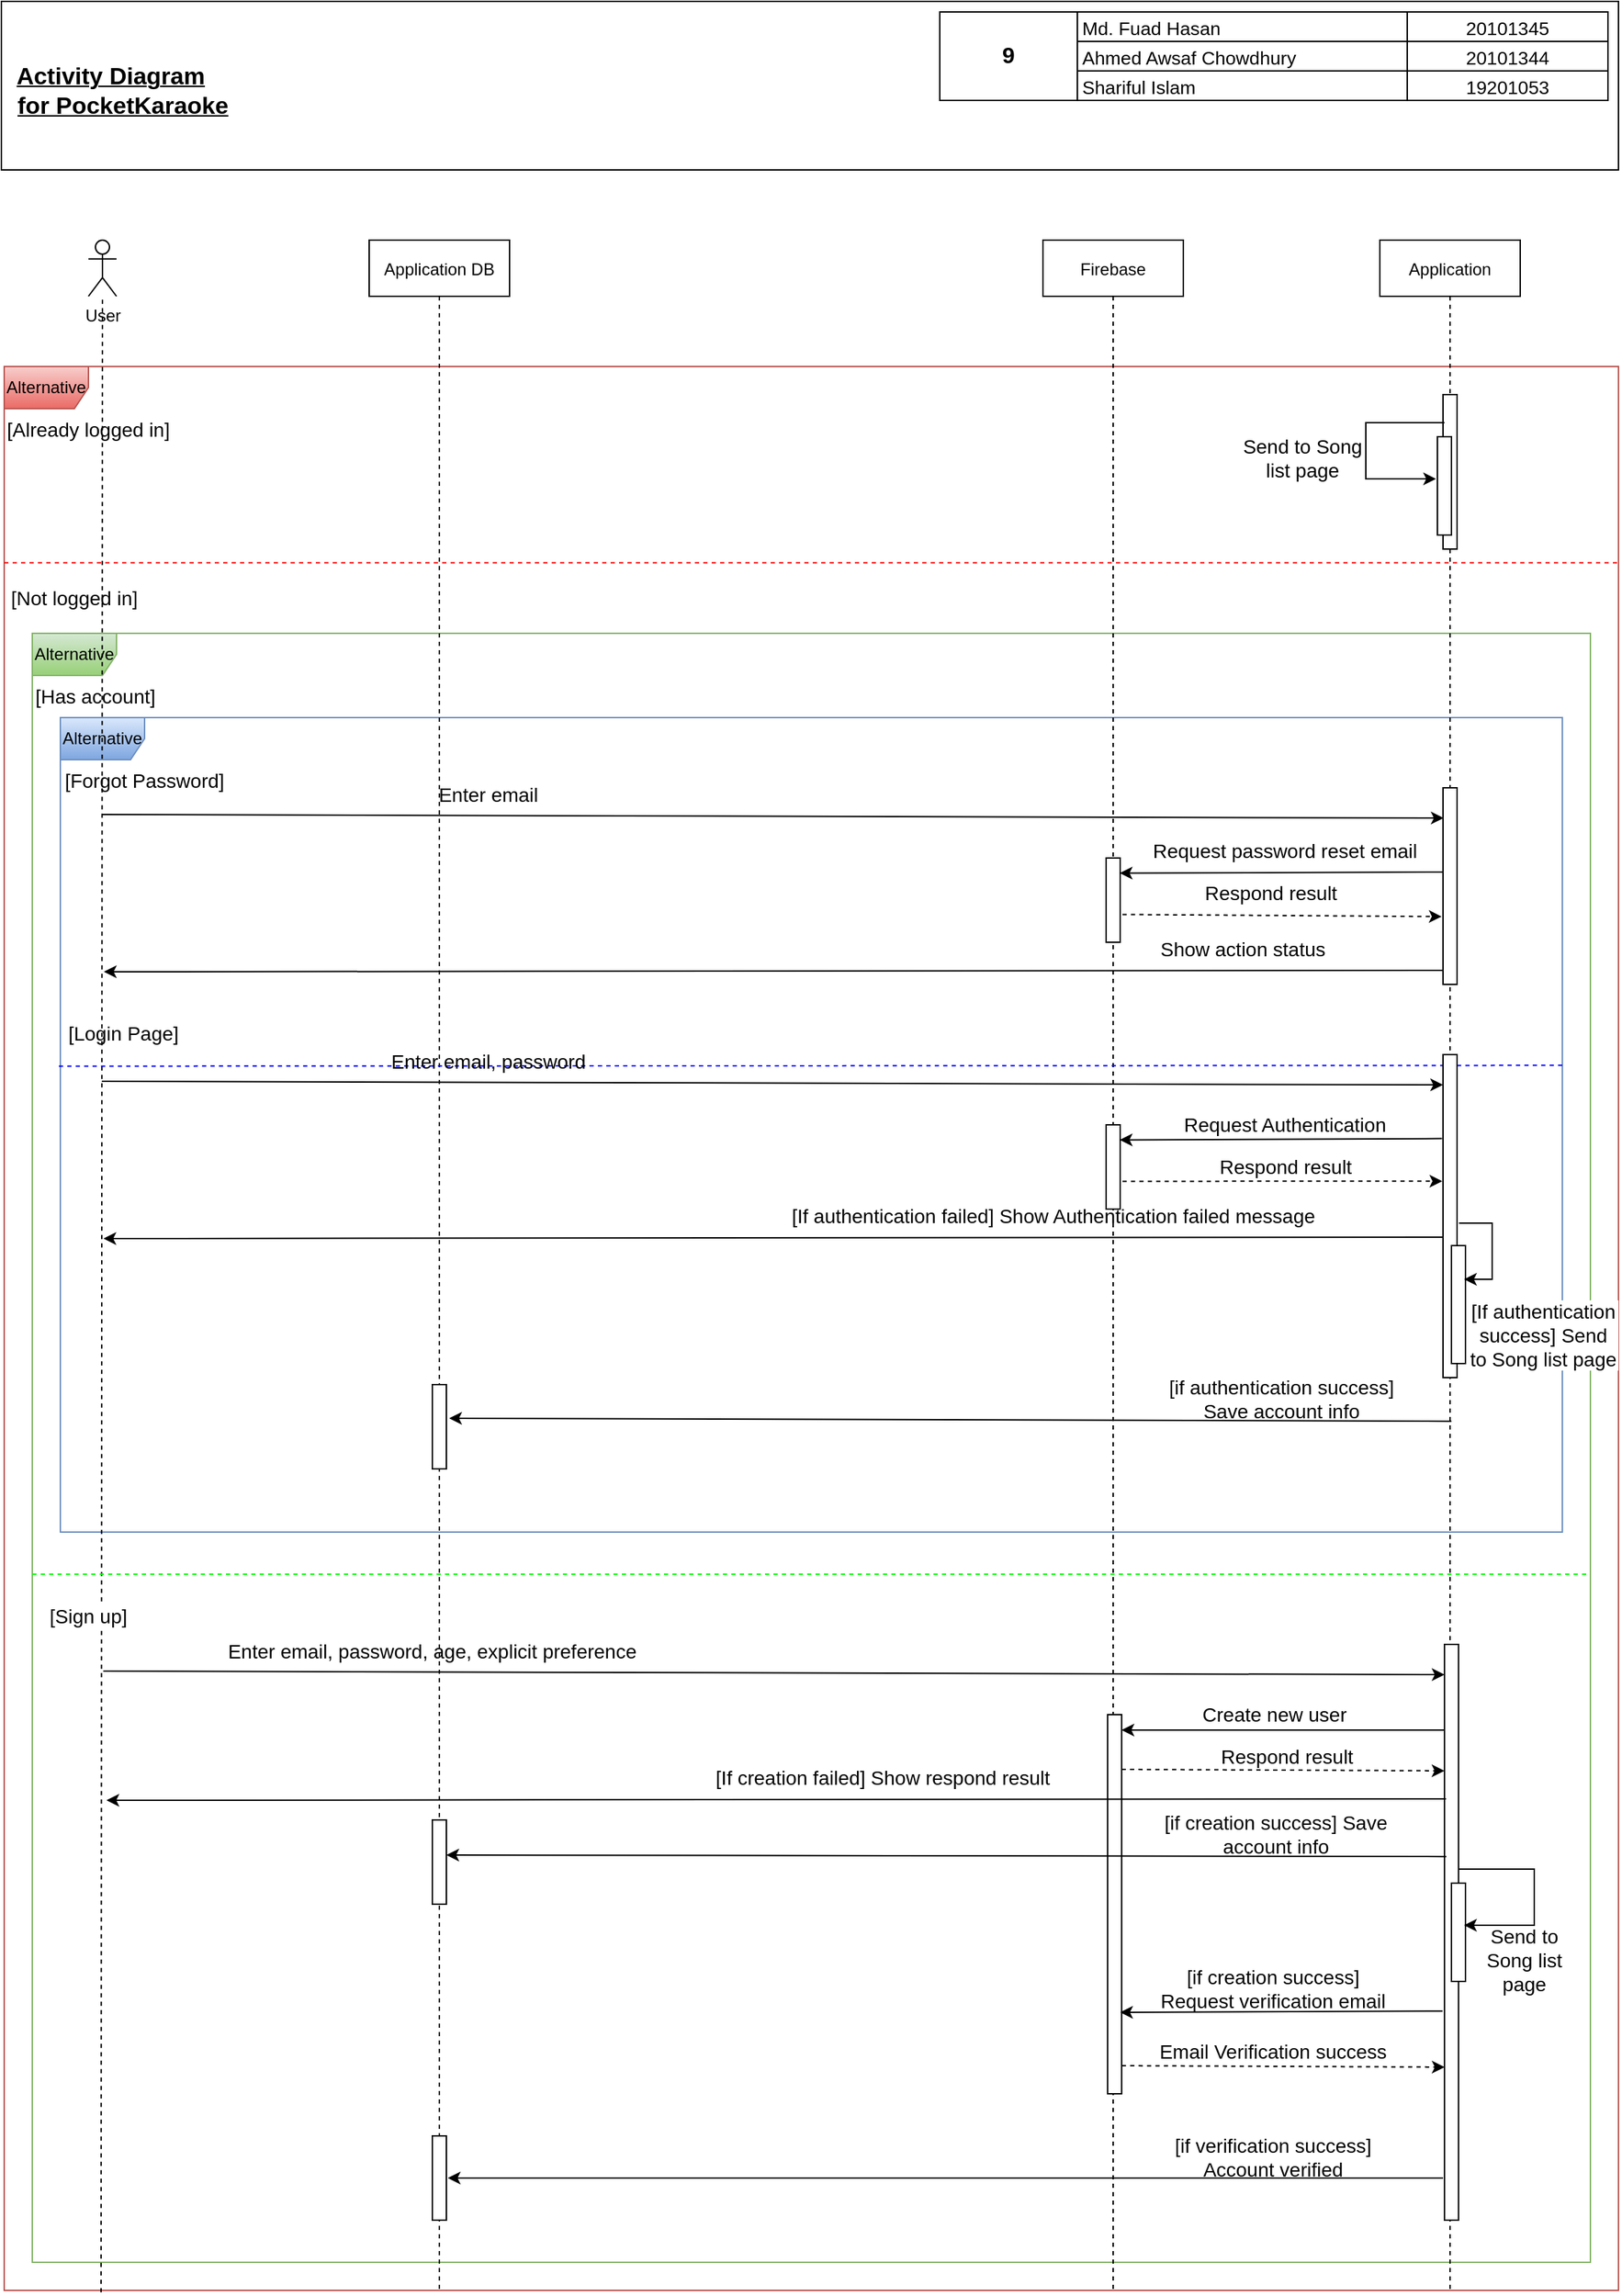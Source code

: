 <mxfile version="17.4.3" type="github" pages="4">
  <diagram id="kgpKYQtTHZ0yAKxKKP6v" name="Page-1">
    <mxGraphModel dx="2062" dy="1104" grid="1" gridSize="10" guides="1" tooltips="1" connect="1" arrows="1" fold="1" page="1" pageScale="1" pageWidth="1169" pageHeight="827" math="0" shadow="0">
      <root>
        <mxCell id="0" />
        <mxCell id="1" parent="0" />
        <mxCell id="oXZDFlRtzp5a2ljeOnX9-1" value="Alternative" style="shape=umlFrame;whiteSpace=wrap;html=1;allowArrows=0;connectable=1;strokeColor=#b85450;fillColor=#f8cecc;gradientColor=#ea6b66;" parent="1" vertex="1">
          <mxGeometry x="10" y="270" width="1150" height="1370" as="geometry" />
        </mxCell>
        <mxCell id="pFUeYYtuB_Ah4BRSZO7Q-4" value="Alternative" style="shape=umlFrame;whiteSpace=wrap;html=1;allowArrows=0;connectable=0;strokeColor=#82b366;fillColor=#d5e8d4;gradientColor=#97d077;" parent="1" vertex="1">
          <mxGeometry x="30" y="460" width="1110" height="1160" as="geometry" />
        </mxCell>
        <mxCell id="pFUeYYtuB_Ah4BRSZO7Q-10" value="Alternative" style="shape=umlFrame;whiteSpace=wrap;html=1;allowArrows=0;connectable=1;strokeColor=#6c8ebf;fillColor=#dae8fc;gradientColor=#7ea6e0;" parent="1" vertex="1">
          <mxGeometry x="50" y="520" width="1070" height="580" as="geometry" />
        </mxCell>
        <mxCell id="3nuBFxr9cyL0pnOWT2aG-1" value="Application DB" style="shape=umlLifeline;perimeter=lifelinePerimeter;container=1;collapsible=0;recursiveResize=0;rounded=0;shadow=0;strokeWidth=1;movable=1;" parent="1" vertex="1">
          <mxGeometry x="270" y="180" width="100" height="1460" as="geometry" />
        </mxCell>
        <mxCell id="pFUeYYtuB_Ah4BRSZO7Q-70" value="" style="points=[];perimeter=orthogonalPerimeter;rounded=0;shadow=0;strokeWidth=1;" parent="3nuBFxr9cyL0pnOWT2aG-1" vertex="1">
          <mxGeometry x="45" y="1350" width="10" height="60" as="geometry" />
        </mxCell>
        <mxCell id="pFUeYYtuB_Ah4BRSZO7Q-73" value="" style="points=[];perimeter=orthogonalPerimeter;rounded=0;shadow=0;strokeWidth=1;" parent="3nuBFxr9cyL0pnOWT2aG-1" vertex="1">
          <mxGeometry x="45" y="1125" width="10" height="60" as="geometry" />
        </mxCell>
        <mxCell id="pFUeYYtuB_Ah4BRSZO7Q-87" value="" style="points=[];perimeter=orthogonalPerimeter;rounded=0;shadow=0;strokeWidth=1;" parent="3nuBFxr9cyL0pnOWT2aG-1" vertex="1">
          <mxGeometry x="45.0" y="815" width="10" height="60" as="geometry" />
        </mxCell>
        <mxCell id="G3XIafxmYG4LyeWUDXBA-14" value="Firebase" style="shape=umlLifeline;perimeter=lifelinePerimeter;container=1;collapsible=0;recursiveResize=0;rounded=0;shadow=0;strokeWidth=1;movable=1;" parent="1" vertex="1">
          <mxGeometry x="750" y="180" width="100" height="1460" as="geometry" />
        </mxCell>
        <mxCell id="pFUeYYtuB_Ah4BRSZO7Q-63" value="" style="endArrow=classic;html=1;rounded=0;dashed=1;" parent="G3XIafxmYG4LyeWUDXBA-14" edge="1">
          <mxGeometry width="50" height="50" relative="1" as="geometry">
            <mxPoint x="56.13" y="1300" as="sourcePoint" />
            <mxPoint x="286.13" y="1301" as="targetPoint" />
          </mxGeometry>
        </mxCell>
        <mxCell id="G3XIafxmYG4LyeWUDXBA-20" value="Application" style="shape=umlLifeline;perimeter=lifelinePerimeter;container=1;collapsible=0;recursiveResize=0;rounded=0;shadow=0;strokeWidth=1;movable=1;" parent="1" vertex="1">
          <mxGeometry x="990" y="180" width="100" height="1460" as="geometry" />
        </mxCell>
        <mxCell id="pFUeYYtuB_Ah4BRSZO7Q-77" value="" style="points=[];perimeter=orthogonalPerimeter;rounded=0;shadow=0;strokeWidth=1;" parent="G3XIafxmYG4LyeWUDXBA-20" vertex="1">
          <mxGeometry x="45" y="110" width="10" height="110" as="geometry" />
        </mxCell>
        <mxCell id="oXZDFlRtzp5a2ljeOnX9-7" value="" style="points=[];perimeter=orthogonalPerimeter;rounded=0;shadow=0;strokeWidth=1;" parent="G3XIafxmYG4LyeWUDXBA-20" vertex="1">
          <mxGeometry x="41" y="140" width="10" height="70" as="geometry" />
        </mxCell>
        <mxCell id="oXZDFlRtzp5a2ljeOnX9-9" value="" style="endArrow=classic;html=1;rounded=0;exitX=0.1;exitY=0.182;exitDx=0;exitDy=0;exitPerimeter=0;" parent="G3XIafxmYG4LyeWUDXBA-20" source="pFUeYYtuB_Ah4BRSZO7Q-77" edge="1">
          <mxGeometry width="50" height="50" relative="1" as="geometry">
            <mxPoint x="40" y="160" as="sourcePoint" />
            <mxPoint x="40" y="170" as="targetPoint" />
            <Array as="points">
              <mxPoint x="-10" y="130" />
              <mxPoint x="-10" y="170" />
            </Array>
          </mxGeometry>
        </mxCell>
        <mxCell id="pFUeYYtuB_Ah4BRSZO7Q-66" value="" style="endArrow=classic;html=1;rounded=0;ignoreEdge=0;exitX=-0.037;exitY=0.197;exitDx=0;exitDy=0;exitPerimeter=0;" parent="G3XIafxmYG4LyeWUDXBA-20" edge="1">
          <mxGeometry width="50" height="50" relative="1" as="geometry">
            <mxPoint x="45.0" y="1380.0" as="sourcePoint" />
            <mxPoint x="-664" y="1380" as="targetPoint" />
          </mxGeometry>
        </mxCell>
        <mxCell id="oXZDFlRtzp5a2ljeOnX9-10" value="Send to Song list page" style="text;html=1;strokeColor=none;fillColor=none;align=center;verticalAlign=middle;whiteSpace=wrap;rounded=0;fontSize=14;" parent="1" vertex="1">
          <mxGeometry x="890" y="320" width="90" height="30" as="geometry" />
        </mxCell>
        <mxCell id="pFUeYYtuB_Ah4BRSZO7Q-2" value="" style="endArrow=none;dashed=1;html=1;rounded=0;exitX=0;exitY=0.102;exitDx=0;exitDy=0;exitPerimeter=0;entryX=1;entryY=0.102;entryDx=0;entryDy=0;entryPerimeter=0;strokeColor=#FF0000;" parent="1" source="oXZDFlRtzp5a2ljeOnX9-1" target="oXZDFlRtzp5a2ljeOnX9-1" edge="1">
          <mxGeometry width="50" height="50" relative="1" as="geometry">
            <mxPoint x="80" y="510" as="sourcePoint" />
            <mxPoint x="1160" y="423" as="targetPoint" />
          </mxGeometry>
        </mxCell>
        <mxCell id="pFUeYYtuB_Ah4BRSZO7Q-3" value="[Not logged in]" style="text;html=1;strokeColor=none;fillColor=none;align=center;verticalAlign=middle;whiteSpace=wrap;rounded=0;fontSize=14;" parent="1" vertex="1">
          <mxGeometry x="10" y="420" width="100" height="30" as="geometry" />
        </mxCell>
        <mxCell id="pFUeYYtuB_Ah4BRSZO7Q-5" value="" style="group" parent="1" vertex="1" connectable="0">
          <mxGeometry x="70" y="180" width="20" height="40" as="geometry" />
        </mxCell>
        <mxCell id="pFUeYYtuB_Ah4BRSZO7Q-6" value="" style="group" parent="pFUeYYtuB_Ah4BRSZO7Q-5" vertex="1" connectable="0">
          <mxGeometry width="20" height="40" as="geometry" />
        </mxCell>
        <mxCell id="pFUeYYtuB_Ah4BRSZO7Q-7" value="" style="group" parent="pFUeYYtuB_Ah4BRSZO7Q-6" vertex="1" connectable="0">
          <mxGeometry width="20" height="40" as="geometry" />
        </mxCell>
        <mxCell id="G3XIafxmYG4LyeWUDXBA-1" value="User" style="shape=umlActor;verticalLabelPosition=bottom;verticalAlign=top;html=1;outlineConnect=0;movable=1;" parent="pFUeYYtuB_Ah4BRSZO7Q-7" vertex="1">
          <mxGeometry width="20" height="40" as="geometry" />
        </mxCell>
        <mxCell id="G3XIafxmYG4LyeWUDXBA-11" value="" style="endArrow=none;html=1;rounded=0;dashed=1;movable=1;exitX=0.06;exitY=1.001;exitDx=0;exitDy=0;exitPerimeter=0;" parent="pFUeYYtuB_Ah4BRSZO7Q-7" source="oXZDFlRtzp5a2ljeOnX9-1" target="G3XIafxmYG4LyeWUDXBA-1" edge="1">
          <mxGeometry width="50" height="50" relative="1" as="geometry">
            <mxPoint x="143.333" y="1720" as="sourcePoint" />
            <mxPoint x="143.333" y="269.2" as="targetPoint" />
            <Array as="points" />
          </mxGeometry>
        </mxCell>
        <mxCell id="oXZDFlRtzp5a2ljeOnX9-8" value="[Already logged in]" style="text;html=1;strokeColor=none;fillColor=none;align=center;verticalAlign=middle;whiteSpace=wrap;rounded=0;fontSize=14;" parent="1" vertex="1">
          <mxGeometry x="10" y="300" width="120" height="30" as="geometry" />
        </mxCell>
        <mxCell id="pFUeYYtuB_Ah4BRSZO7Q-8" value="[Has account]" style="text;html=1;strokeColor=none;fillColor=none;align=center;verticalAlign=middle;whiteSpace=wrap;rounded=0;fontSize=14;" parent="1" vertex="1">
          <mxGeometry x="30" y="490" width="90" height="30" as="geometry" />
        </mxCell>
        <mxCell id="pFUeYYtuB_Ah4BRSZO7Q-12" value="[Forgot Password]" style="text;html=1;strokeColor=none;fillColor=none;align=center;verticalAlign=middle;whiteSpace=wrap;rounded=0;fontSize=14;" parent="1" vertex="1">
          <mxGeometry x="50" y="550" width="120" height="30" as="geometry" />
        </mxCell>
        <mxCell id="pFUeYYtuB_Ah4BRSZO7Q-13" value="" style="points=[];perimeter=orthogonalPerimeter;rounded=0;shadow=0;strokeWidth=1;" parent="1" vertex="1">
          <mxGeometry x="1035" y="570" width="10" height="140" as="geometry" />
        </mxCell>
        <mxCell id="pFUeYYtuB_Ah4BRSZO7Q-14" value="" style="endArrow=classic;html=1;rounded=0;entryX=0.043;entryY=0.154;entryDx=0;entryDy=0;entryPerimeter=0;" parent="1" target="pFUeYYtuB_Ah4BRSZO7Q-13" edge="1">
          <mxGeometry width="50" height="50" relative="1" as="geometry">
            <mxPoint x="80" y="589" as="sourcePoint" />
            <mxPoint x="1030" y="590" as="targetPoint" />
          </mxGeometry>
        </mxCell>
        <mxCell id="pFUeYYtuB_Ah4BRSZO7Q-15" value="Enter email" style="text;html=1;strokeColor=none;fillColor=none;align=center;verticalAlign=middle;whiteSpace=wrap;rounded=0;fontSize=14;" parent="1" vertex="1">
          <mxGeometry x="270" y="560" width="170" height="30" as="geometry" />
        </mxCell>
        <mxCell id="pFUeYYtuB_Ah4BRSZO7Q-16" value="" style="points=[];perimeter=orthogonalPerimeter;rounded=0;shadow=0;strokeWidth=1;" parent="1" vertex="1">
          <mxGeometry x="795" y="620" width="10" height="60" as="geometry" />
        </mxCell>
        <mxCell id="pFUeYYtuB_Ah4BRSZO7Q-17" value="" style="endArrow=classic;html=1;rounded=0;entryX=0.971;entryY=0.179;entryDx=0;entryDy=0;entryPerimeter=0;exitX=1;exitY=1;exitDx=0;exitDy=0;" parent="1" source="pFUeYYtuB_Ah4BRSZO7Q-18" target="pFUeYYtuB_Ah4BRSZO7Q-16" edge="1">
          <mxGeometry width="50" height="50" relative="1" as="geometry">
            <mxPoint x="90" y="599" as="sourcePoint" />
            <mxPoint x="1045.43" y="600.02" as="targetPoint" />
          </mxGeometry>
        </mxCell>
        <mxCell id="pFUeYYtuB_Ah4BRSZO7Q-18" value="Request password reset email" style="text;html=1;strokeColor=none;fillColor=none;align=center;verticalAlign=middle;whiteSpace=wrap;rounded=0;fontSize=14;" parent="1" vertex="1">
          <mxGeometry x="810" y="600" width="225" height="30" as="geometry" />
        </mxCell>
        <mxCell id="pFUeYYtuB_Ah4BRSZO7Q-20" value="" style="endArrow=classic;html=1;rounded=0;entryX=-0.1;entryY=0.655;entryDx=0;entryDy=0;entryPerimeter=0;exitX=1.167;exitY=0.67;exitDx=0;exitDy=0;exitPerimeter=0;dashed=1;" parent="1" source="pFUeYYtuB_Ah4BRSZO7Q-16" target="pFUeYYtuB_Ah4BRSZO7Q-13" edge="1">
          <mxGeometry width="50" height="50" relative="1" as="geometry">
            <mxPoint x="90.0" y="599" as="sourcePoint" />
            <mxPoint x="1045.43" y="600.02" as="targetPoint" />
          </mxGeometry>
        </mxCell>
        <mxCell id="pFUeYYtuB_Ah4BRSZO7Q-21" value="Respond result" style="text;html=1;strokeColor=none;fillColor=none;align=center;verticalAlign=middle;whiteSpace=wrap;rounded=0;fontSize=14;" parent="1" vertex="1">
          <mxGeometry x="810" y="630" width="205" height="30" as="geometry" />
        </mxCell>
        <mxCell id="pFUeYYtuB_Ah4BRSZO7Q-22" value="" style="endArrow=none;dashed=1;html=1;rounded=0;exitX=-0.001;exitY=0.428;exitDx=0;exitDy=0;exitPerimeter=0;strokeColor=#0000FF;entryX=1.001;entryY=0.427;entryDx=0;entryDy=0;entryPerimeter=0;" parent="1" source="pFUeYYtuB_Ah4BRSZO7Q-10" target="pFUeYYtuB_Ah4BRSZO7Q-10" edge="1">
          <mxGeometry width="50" height="50" relative="1" as="geometry">
            <mxPoint x="50" y="660" as="sourcePoint" />
            <mxPoint x="1120" y="720" as="targetPoint" />
          </mxGeometry>
        </mxCell>
        <mxCell id="pFUeYYtuB_Ah4BRSZO7Q-23" value="" style="endArrow=classic;html=1;rounded=0;exitX=1;exitY=1;exitDx=0;exitDy=0;" parent="1" edge="1">
          <mxGeometry width="50" height="50" relative="1" as="geometry">
            <mxPoint x="1035.29" y="700" as="sourcePoint" />
            <mxPoint x="81" y="701" as="targetPoint" />
          </mxGeometry>
        </mxCell>
        <mxCell id="pFUeYYtuB_Ah4BRSZO7Q-24" value="Show action status" style="text;html=1;strokeColor=none;fillColor=none;align=center;verticalAlign=middle;whiteSpace=wrap;rounded=0;fontSize=14;" parent="1" vertex="1">
          <mxGeometry x="810" y="670" width="165" height="30" as="geometry" />
        </mxCell>
        <mxCell id="pFUeYYtuB_Ah4BRSZO7Q-25" value="[Login Page]" style="text;html=1;strokeColor=none;fillColor=none;align=center;verticalAlign=middle;whiteSpace=wrap;rounded=0;fontSize=14;" parent="1" vertex="1">
          <mxGeometry x="50" y="730" width="90" height="30" as="geometry" />
        </mxCell>
        <mxCell id="pFUeYYtuB_Ah4BRSZO7Q-26" value="" style="endArrow=classic;html=1;rounded=0;entryX=0.043;entryY=0.154;entryDx=0;entryDy=0;entryPerimeter=0;" parent="1" edge="1">
          <mxGeometry width="50" height="50" relative="1" as="geometry">
            <mxPoint x="79.57" y="779" as="sourcePoint" />
            <mxPoint x="1035" y="781.56" as="targetPoint" />
          </mxGeometry>
        </mxCell>
        <mxCell id="pFUeYYtuB_Ah4BRSZO7Q-27" value="Enter email, password" style="text;html=1;strokeColor=none;fillColor=none;align=center;verticalAlign=middle;whiteSpace=wrap;rounded=0;fontSize=14;" parent="1" vertex="1">
          <mxGeometry x="269.57" y="750" width="170" height="30" as="geometry" />
        </mxCell>
        <mxCell id="pFUeYYtuB_Ah4BRSZO7Q-29" value="" style="points=[];perimeter=orthogonalPerimeter;rounded=0;shadow=0;strokeWidth=1;" parent="1" vertex="1">
          <mxGeometry x="1035" y="760" width="10" height="230" as="geometry" />
        </mxCell>
        <mxCell id="pFUeYYtuB_Ah4BRSZO7Q-30" value="" style="points=[];perimeter=orthogonalPerimeter;rounded=0;shadow=0;strokeWidth=1;" parent="1" vertex="1">
          <mxGeometry x="795" y="810" width="10" height="60" as="geometry" />
        </mxCell>
        <mxCell id="pFUeYYtuB_Ah4BRSZO7Q-31" value="" style="endArrow=classic;html=1;rounded=0;entryX=0.971;entryY=0.179;entryDx=0;entryDy=0;entryPerimeter=0;exitX=-0.071;exitY=0.26;exitDx=0;exitDy=0;exitPerimeter=0;" parent="1" source="pFUeYYtuB_Ah4BRSZO7Q-29" target="pFUeYYtuB_Ah4BRSZO7Q-30" edge="1">
          <mxGeometry width="50" height="50" relative="1" as="geometry">
            <mxPoint x="90" y="789" as="sourcePoint" />
            <mxPoint x="1045.43" y="790.02" as="targetPoint" />
          </mxGeometry>
        </mxCell>
        <mxCell id="pFUeYYtuB_Ah4BRSZO7Q-32" value="Request Authentication" style="text;html=1;strokeColor=none;fillColor=none;align=center;verticalAlign=middle;whiteSpace=wrap;rounded=0;fontSize=14;" parent="1" vertex="1">
          <mxGeometry x="810" y="800" width="225" height="20" as="geometry" />
        </mxCell>
        <mxCell id="pFUeYYtuB_Ah4BRSZO7Q-33" value="" style="endArrow=classic;html=1;rounded=0;entryX=-0.055;entryY=0.392;entryDx=0;entryDy=0;entryPerimeter=0;exitX=1.167;exitY=0.67;exitDx=0;exitDy=0;exitPerimeter=0;dashed=1;" parent="1" source="pFUeYYtuB_Ah4BRSZO7Q-30" target="pFUeYYtuB_Ah4BRSZO7Q-29" edge="1">
          <mxGeometry width="50" height="50" relative="1" as="geometry">
            <mxPoint x="90.0" y="789" as="sourcePoint" />
            <mxPoint x="1045.43" y="790.02" as="targetPoint" />
          </mxGeometry>
        </mxCell>
        <mxCell id="pFUeYYtuB_Ah4BRSZO7Q-34" value="Respond result" style="text;html=1;strokeColor=none;fillColor=none;align=center;verticalAlign=middle;whiteSpace=wrap;rounded=0;fontSize=14;" parent="1" vertex="1">
          <mxGeometry x="872.5" y="830" width="100" height="20" as="geometry" />
        </mxCell>
        <mxCell id="pFUeYYtuB_Ah4BRSZO7Q-35" value="[If authentication failed] Show Authentication failed message" style="text;html=1;strokeColor=none;fillColor=none;align=center;verticalAlign=middle;whiteSpace=wrap;rounded=0;fontSize=14;" parent="1" vertex="1">
          <mxGeometry x="540" y="860" width="435" height="30" as="geometry" />
        </mxCell>
        <mxCell id="pFUeYYtuB_Ah4BRSZO7Q-36" value="" style="endArrow=classic;html=1;rounded=0;exitX=1;exitY=1;exitDx=0;exitDy=0;" parent="1" edge="1">
          <mxGeometry width="50" height="50" relative="1" as="geometry">
            <mxPoint x="1035" y="890" as="sourcePoint" />
            <mxPoint x="80.71" y="891" as="targetPoint" />
          </mxGeometry>
        </mxCell>
        <mxCell id="pFUeYYtuB_Ah4BRSZO7Q-37" value="" style="points=[];perimeter=orthogonalPerimeter;rounded=0;shadow=0;strokeWidth=1;" parent="1" vertex="1">
          <mxGeometry x="1041" y="896" width="10" height="84" as="geometry" />
        </mxCell>
        <mxCell id="pFUeYYtuB_Ah4BRSZO7Q-38" value="" style="endArrow=classic;html=1;rounded=0;exitX=1.133;exitY=0.522;exitDx=0;exitDy=0;exitPerimeter=0;" parent="1" source="pFUeYYtuB_Ah4BRSZO7Q-29" edge="1">
          <mxGeometry width="50" height="50" relative="1" as="geometry">
            <mxPoint x="1037.29" y="950" as="sourcePoint" />
            <mxPoint x="1050" y="920" as="targetPoint" />
            <Array as="points">
              <mxPoint x="1070" y="880" />
              <mxPoint x="1070" y="920" />
            </Array>
          </mxGeometry>
        </mxCell>
        <mxCell id="pFUeYYtuB_Ah4BRSZO7Q-39" value="[If authentication success] Send to Song list page" style="text;html=1;strokeColor=none;fillColor=default;align=center;verticalAlign=middle;whiteSpace=wrap;rounded=0;fontSize=14;" parent="1" vertex="1">
          <mxGeometry x="1053" y="935" width="107" height="50" as="geometry" />
        </mxCell>
        <mxCell id="pFUeYYtuB_Ah4BRSZO7Q-41" value="" style="endArrow=none;dashed=1;html=1;rounded=0;strokeColor=#00FF00;" parent="1" edge="1">
          <mxGeometry width="50" height="50" relative="1" as="geometry">
            <mxPoint x="30" y="1130" as="sourcePoint" />
            <mxPoint x="1140" y="1130" as="targetPoint" />
          </mxGeometry>
        </mxCell>
        <mxCell id="pFUeYYtuB_Ah4BRSZO7Q-42" value="[Sign up]" style="text;html=1;strokeColor=none;fillColor=default;align=center;verticalAlign=middle;whiteSpace=wrap;rounded=0;fontSize=14;" parent="1" vertex="1">
          <mxGeometry x="40" y="1150" width="60" height="20" as="geometry" />
        </mxCell>
        <mxCell id="pFUeYYtuB_Ah4BRSZO7Q-45" value="" style="endArrow=classic;html=1;rounded=0;entryX=0.043;entryY=0.154;entryDx=0;entryDy=0;entryPerimeter=0;" parent="1" edge="1">
          <mxGeometry width="50" height="50" relative="1" as="geometry">
            <mxPoint x="80.64" y="1199" as="sourcePoint" />
            <mxPoint x="1036.07" y="1201.56" as="targetPoint" />
          </mxGeometry>
        </mxCell>
        <mxCell id="pFUeYYtuB_Ah4BRSZO7Q-46" value="Enter email, password, age, explicit preference" style="text;html=1;strokeColor=none;fillColor=none;align=center;verticalAlign=middle;whiteSpace=wrap;rounded=0;fontSize=14;" parent="1" vertex="1">
          <mxGeometry x="160" y="1170" width="310" height="30" as="geometry" />
        </mxCell>
        <mxCell id="pFUeYYtuB_Ah4BRSZO7Q-47" value="" style="points=[];perimeter=orthogonalPerimeter;rounded=0;shadow=0;strokeWidth=1;" parent="1" vertex="1">
          <mxGeometry x="1036.07" y="1180" width="10" height="410" as="geometry" />
        </mxCell>
        <mxCell id="pFUeYYtuB_Ah4BRSZO7Q-48" value="" style="points=[];perimeter=orthogonalPerimeter;rounded=0;shadow=0;strokeWidth=1;" parent="1" vertex="1">
          <mxGeometry x="796.07" y="1230" width="10" height="270" as="geometry" />
        </mxCell>
        <mxCell id="pFUeYYtuB_Ah4BRSZO7Q-49" value="" style="endArrow=classic;html=1;rounded=0;ignoreEdge=0;" parent="1" edge="1">
          <mxGeometry width="50" height="50" relative="1" as="geometry">
            <mxPoint x="1036" y="1241" as="sourcePoint" />
            <mxPoint x="806" y="1241" as="targetPoint" />
          </mxGeometry>
        </mxCell>
        <mxCell id="pFUeYYtuB_Ah4BRSZO7Q-50" value="Create new user" style="text;html=1;strokeColor=none;fillColor=none;align=center;verticalAlign=middle;whiteSpace=wrap;rounded=0;fontSize=14;" parent="1" vertex="1">
          <mxGeometry x="830" y="1220" width="170" height="20" as="geometry" />
        </mxCell>
        <mxCell id="pFUeYYtuB_Ah4BRSZO7Q-51" value="" style="endArrow=classic;html=1;rounded=0;dashed=1;" parent="1" edge="1">
          <mxGeometry width="50" height="50" relative="1" as="geometry">
            <mxPoint x="806" y="1269" as="sourcePoint" />
            <mxPoint x="1036" y="1270" as="targetPoint" />
          </mxGeometry>
        </mxCell>
        <mxCell id="pFUeYYtuB_Ah4BRSZO7Q-52" value="Respond result" style="text;html=1;strokeColor=none;fillColor=none;align=center;verticalAlign=middle;whiteSpace=wrap;rounded=0;fontSize=14;" parent="1" vertex="1">
          <mxGeometry x="873.57" y="1250" width="100" height="20" as="geometry" />
        </mxCell>
        <mxCell id="pFUeYYtuB_Ah4BRSZO7Q-53" value="[If creation failed] Show respond result" style="text;html=1;strokeColor=none;fillColor=none;align=center;verticalAlign=middle;whiteSpace=wrap;rounded=0;fontSize=14;" parent="1" vertex="1">
          <mxGeometry x="501.07" y="1260" width="270.43" height="30" as="geometry" />
        </mxCell>
        <mxCell id="pFUeYYtuB_Ah4BRSZO7Q-54" value="" style="endArrow=classic;html=1;rounded=0;exitX=1;exitY=1;exitDx=0;exitDy=0;" parent="1" edge="1">
          <mxGeometry width="50" height="50" relative="1" as="geometry">
            <mxPoint x="1037.14" y="1290" as="sourcePoint" />
            <mxPoint x="82.85" y="1291" as="targetPoint" />
          </mxGeometry>
        </mxCell>
        <mxCell id="pFUeYYtuB_Ah4BRSZO7Q-58" value="" style="endArrow=classic;html=1;rounded=0;ignoreEdge=0;exitX=-0.037;exitY=0.197;exitDx=0;exitDy=0;exitPerimeter=0;" parent="1" edge="1">
          <mxGeometry width="50" height="50" relative="1" as="geometry">
            <mxPoint x="1034.7" y="1441.07" as="sourcePoint" />
            <mxPoint x="805" y="1442" as="targetPoint" />
          </mxGeometry>
        </mxCell>
        <mxCell id="pFUeYYtuB_Ah4BRSZO7Q-59" value="[if creation success] Request verification email" style="text;html=1;strokeColor=none;fillColor=none;align=center;verticalAlign=middle;whiteSpace=wrap;rounded=0;fontSize=14;" parent="1" vertex="1">
          <mxGeometry x="823.63" y="1410" width="180.37" height="30" as="geometry" />
        </mxCell>
        <mxCell id="pFUeYYtuB_Ah4BRSZO7Q-65" value="Email Verification success" style="text;html=1;strokeColor=none;fillColor=none;align=center;verticalAlign=middle;whiteSpace=wrap;rounded=0;fontSize=14;" parent="1" vertex="1">
          <mxGeometry x="828.63" y="1460" width="170" height="20" as="geometry" />
        </mxCell>
        <mxCell id="pFUeYYtuB_Ah4BRSZO7Q-67" value="[if verification success] Account verified" style="text;html=1;strokeColor=none;fillColor=none;align=center;verticalAlign=middle;whiteSpace=wrap;rounded=0;fontSize=14;" parent="1" vertex="1">
          <mxGeometry x="823.63" y="1530" width="180.37" height="30" as="geometry" />
        </mxCell>
        <mxCell id="pFUeYYtuB_Ah4BRSZO7Q-71" value="" style="endArrow=classic;html=1;rounded=0;ignoreEdge=0;exitX=-0.037;exitY=0.197;exitDx=0;exitDy=0;exitPerimeter=0;" parent="1" edge="1">
          <mxGeometry width="50" height="50" relative="1" as="geometry">
            <mxPoint x="1037.35" y="1331.07" as="sourcePoint" />
            <mxPoint x="325" y="1330" as="targetPoint" />
          </mxGeometry>
        </mxCell>
        <mxCell id="pFUeYYtuB_Ah4BRSZO7Q-72" value="[if creation success] Save account info" style="text;html=1;strokeColor=none;fillColor=none;align=center;verticalAlign=middle;whiteSpace=wrap;rounded=0;fontSize=14;" parent="1" vertex="1">
          <mxGeometry x="826.28" y="1300" width="180.37" height="30" as="geometry" />
        </mxCell>
        <mxCell id="pFUeYYtuB_Ah4BRSZO7Q-84" value="" style="points=[];perimeter=orthogonalPerimeter;rounded=0;shadow=0;strokeWidth=1;" parent="1" vertex="1">
          <mxGeometry x="1041" y="1350" width="10" height="70" as="geometry" />
        </mxCell>
        <mxCell id="pFUeYYtuB_Ah4BRSZO7Q-85" value="" style="endArrow=classic;html=1;rounded=0;exitX=0.1;exitY=0.182;exitDx=0;exitDy=0;exitPerimeter=0;" parent="1" edge="1">
          <mxGeometry width="50" height="50" relative="1" as="geometry">
            <mxPoint x="1046" y="1340.02" as="sourcePoint" />
            <mxPoint x="1050" y="1380" as="targetPoint" />
            <Array as="points">
              <mxPoint x="1100" y="1340" />
              <mxPoint x="1100" y="1380" />
            </Array>
          </mxGeometry>
        </mxCell>
        <mxCell id="pFUeYYtuB_Ah4BRSZO7Q-86" value="Send to Song list page" style="text;html=1;strokeColor=none;fillColor=none;align=center;verticalAlign=middle;whiteSpace=wrap;rounded=0;fontSize=14;" parent="1" vertex="1">
          <mxGeometry x="1053" y="1390" width="80" height="30" as="geometry" />
        </mxCell>
        <mxCell id="pFUeYYtuB_Ah4BRSZO7Q-88" value="" style="endArrow=classic;html=1;rounded=0;ignoreEdge=0;exitX=-0.037;exitY=0.197;exitDx=0;exitDy=0;exitPerimeter=0;" parent="1" edge="1">
          <mxGeometry width="50" height="50" relative="1" as="geometry">
            <mxPoint x="1041.0" y="1021.07" as="sourcePoint" />
            <mxPoint x="327" y="1019" as="targetPoint" />
          </mxGeometry>
        </mxCell>
        <mxCell id="pFUeYYtuB_Ah4BRSZO7Q-89" value="[if authentication success] Save account info" style="text;html=1;strokeColor=none;fillColor=none;align=center;verticalAlign=middle;whiteSpace=wrap;rounded=0;fontSize=14;" parent="1" vertex="1">
          <mxGeometry x="829.93" y="990" width="180.37" height="30" as="geometry" />
        </mxCell>
        <mxCell id="pFUeYYtuB_Ah4BRSZO7Q-91" value="&lt;div align=&quot;left&quot;&gt;&lt;u&gt;&lt;b&gt;&lt;font style=&quot;font-size: 17px&quot;&gt;&lt;br&gt;&lt;/font&gt;&lt;/b&gt;&lt;/u&gt;&lt;/div&gt;&lt;div align=&quot;left&quot;&gt;&lt;u&gt;&lt;b&gt;&lt;font style=&quot;font-size: 17px&quot;&gt;&lt;br&gt;&lt;/font&gt;&lt;/b&gt;&lt;/u&gt;&lt;/div&gt;&lt;div align=&quot;left&quot;&gt;&lt;u&gt;&lt;b&gt;&lt;font style=&quot;font-size: 17px&quot;&gt;&lt;/font&gt;&lt;/b&gt;&lt;/u&gt;&lt;b&gt;&lt;font style=&quot;font-size: 17px&quot;&gt;&lt;span style=&quot;white-space: pre&quot;&gt;&lt;span style=&quot;white-space: pre&quot;&gt; &lt;/span&gt; &lt;/span&gt;&lt;/font&gt;&lt;/b&gt;&lt;u&gt;&lt;b&gt;&lt;font style=&quot;font-size: 17px&quot;&gt;Activity Diagram&lt;/font&gt;&lt;/b&gt;&lt;/u&gt;&lt;/div&gt;&lt;div align=&quot;left&quot;&gt;&lt;u&gt;&lt;b&gt;&lt;font style=&quot;font-size: 17px&quot;&gt;&lt;/font&gt;&lt;/b&gt;&lt;/u&gt;&lt;b&gt;&lt;font style=&quot;font-size: 17px&quot;&gt;&lt;span style=&quot;white-space: pre&quot;&gt;&lt;span style=&quot;white-space: pre&quot;&gt; &lt;/span&gt; &lt;/span&gt;&lt;/font&gt;&lt;/b&gt;&lt;u&gt;&lt;b&gt;&lt;font style=&quot;font-size: 17px&quot;&gt;for PocketKaraoke&lt;/font&gt;&lt;/b&gt;&lt;/u&gt;&lt;/div&gt;&lt;div align=&quot;left&quot;&gt;&lt;br&gt;&lt;/div&gt;&lt;div align=&quot;left&quot;&gt;&lt;br&gt;&lt;/div&gt;&lt;div align=&quot;left&quot;&gt;&lt;br&gt;&lt;/div&gt;" style="rounded=0;whiteSpace=wrap;html=1;fontSize=9;fillColor=none;align=left;" parent="1" vertex="1">
          <mxGeometry x="8" y="10" width="1152" height="120" as="geometry" />
        </mxCell>
        <mxCell id="pFUeYYtuB_Ah4BRSZO7Q-92" value="&lt;table dir=&quot;ltr&quot; style=&quot;table-layout: fixed ; font-size: 10pt ; font-family: &amp;quot;arial&amp;quot; ; width: 0px ; border-collapse: collapse ; border: none&quot; cellspacing=&quot;0&quot; cellpadding=&quot;0&quot; border=&quot;1&quot;&gt;&lt;colgroup&gt;&lt;col width=&quot;98&quot;&gt;&lt;col width=&quot;235&quot;&gt;&lt;col width=&quot;143&quot;&gt;&lt;/colgroup&gt;&lt;tbody&gt;&lt;tr style=&quot;height: 21px&quot;&gt;&lt;td style=&quot;border-color: rgb(0, 0, 0); border-style: solid; border-width: 1px; overflow: hidden; padding: 0px 3px; vertical-align: middle; font-size: 12pt; font-weight: bold; overflow-wrap: break-word; text-align: center;&quot; rowspan=&quot;3&quot; colspan=&quot;1&quot;&gt;&lt;span&gt;&lt;div style=&quot;max-height: 63px&quot;&gt;9&lt;/div&gt;&lt;/span&gt;&lt;/td&gt;&lt;td style=&quot;border-top: 1px solid rgb(0, 0, 0); border-right: 1px solid rgb(0, 0, 0); border-bottom: 1px solid rgb(0, 0, 0); overflow: hidden; padding: 0px 3px; vertical-align: bottom; overflow-wrap: break-word;&quot;&gt;Md. Fuad Hasan&lt;/td&gt;&lt;td style=&quot;border-top: 1px solid rgb(0, 0, 0); border-right: 1px solid rgb(0, 0, 0); border-bottom: 1px solid rgb(0, 0, 0); overflow: hidden; padding: 0px 3px; vertical-align: bottom; overflow-wrap: break-word; text-align: center;&quot;&gt;20101345&lt;/td&gt;&lt;/tr&gt;&lt;tr style=&quot;height: 21px&quot;&gt;&lt;td style=&quot;border-right: 1px solid rgb(0, 0, 0); border-bottom: 1px solid rgb(0, 0, 0); overflow: hidden; padding: 0px 3px; vertical-align: bottom; overflow-wrap: break-word;&quot;&gt;Ahmed Awsaf Chowdhury&lt;/td&gt;&lt;td style=&quot;border-right: 1px solid rgb(0, 0, 0); border-bottom: 1px solid rgb(0, 0, 0); overflow: hidden; padding: 0px 3px; vertical-align: bottom; overflow-wrap: break-word; text-align: center;&quot;&gt;20101344&lt;/td&gt;&lt;/tr&gt;&lt;tr style=&quot;height: 21px&quot;&gt;&lt;td style=&quot;border-right: 1px solid rgb(0, 0, 0); border-bottom: 1px solid rgb(0, 0, 0); overflow: hidden; padding: 0px 3px; vertical-align: bottom; overflow-wrap: break-word;&quot;&gt;Shariful Islam&lt;/td&gt;&lt;td style=&quot;border-right: 1px solid rgb(0, 0, 0); border-bottom: 1px solid rgb(0, 0, 0); overflow: hidden; padding: 0px 3px; vertical-align: bottom; overflow-wrap: break-word; text-align: center;&quot;&gt;19201053&lt;/td&gt;&lt;/tr&gt;&lt;/tbody&gt;&lt;/table&gt;" style="text;whiteSpace=wrap;html=1;" parent="1" vertex="1">
          <mxGeometry x="673.57" y="10" width="476.43" height="80" as="geometry" />
        </mxCell>
      </root>
    </mxGraphModel>
  </diagram>
  <diagram id="PWyHqqBmcbXUWZ8C0fg0" name="Page-2">
    <mxGraphModel dx="2062" dy="1104" grid="1" gridSize="10" guides="1" tooltips="1" connect="1" arrows="1" fold="1" page="1" pageScale="1" pageWidth="1169" pageHeight="827" math="0" shadow="0">
      <root>
        <mxCell id="0" />
        <mxCell id="1" parent="0" />
        <mxCell id="sy4gXPcOc8OKl5xRbrOP-1" value="Alternative" style="shape=umlFrame;whiteSpace=wrap;html=1;allowArrows=0;connectable=1;strokeColor=#b85450;fillColor=#f8cecc;gradientColor=#ea6b66;" parent="1" vertex="1">
          <mxGeometry x="10" y="120" width="1150" height="1280" as="geometry" />
        </mxCell>
        <mxCell id="UrVC5xa7nz_4EfG0V2P6-1" value="Alternative" style="shape=umlFrame;whiteSpace=wrap;html=1;allowArrows=0;connectable=0;strokeColor=#82b366;fillColor=#d5e8d4;gradientColor=#97d077;" parent="1" vertex="1">
          <mxGeometry x="30" y="330" width="1110" height="970" as="geometry" />
        </mxCell>
        <mxCell id="sy4gXPcOc8OKl5xRbrOP-17" value="" style="endArrow=none;dashed=1;html=1;rounded=0;exitX=0;exitY=0.102;exitDx=0;exitDy=0;exitPerimeter=0;entryX=1;entryY=0.102;entryDx=0;entryDy=0;entryPerimeter=0;strokeColor=#FF0000;" parent="1" edge="1">
          <mxGeometry width="50" height="50" relative="1" as="geometry">
            <mxPoint x="10" y="295.74" as="sourcePoint" />
            <mxPoint x="1160" y="295.74" as="targetPoint" />
          </mxGeometry>
        </mxCell>
        <mxCell id="sy4gXPcOc8OKl5xRbrOP-4" value="Application DB" style="shape=umlLifeline;perimeter=lifelinePerimeter;container=1;collapsible=0;recursiveResize=0;rounded=0;shadow=0;strokeWidth=1;movable=1;" parent="1" vertex="1">
          <mxGeometry x="310" y="30" width="100" height="1460" as="geometry" />
        </mxCell>
        <mxCell id="sy4gXPcOc8OKl5xRbrOP-9" value="Google Pay" style="shape=umlLifeline;perimeter=lifelinePerimeter;container=1;collapsible=0;recursiveResize=0;rounded=0;shadow=0;strokeWidth=1;movable=1;" parent="1" vertex="1">
          <mxGeometry x="670" y="30" width="100" height="1460" as="geometry" />
        </mxCell>
        <mxCell id="sy4gXPcOc8OKl5xRbrOP-11" value="Application" style="shape=umlLifeline;perimeter=lifelinePerimeter;container=1;collapsible=0;recursiveResize=0;rounded=0;shadow=0;strokeWidth=1;movable=1;" parent="1" vertex="1">
          <mxGeometry x="990" y="30" width="100" height="1460" as="geometry" />
        </mxCell>
        <mxCell id="sy4gXPcOc8OKl5xRbrOP-18" value="[Settings]" style="text;html=1;strokeColor=none;fillColor=none;align=center;verticalAlign=middle;whiteSpace=wrap;rounded=0;fontSize=14;" parent="1" vertex="1">
          <mxGeometry x="10" y="300" width="70" height="30" as="geometry" />
        </mxCell>
        <mxCell id="sy4gXPcOc8OKl5xRbrOP-19" value="" style="group" parent="1" vertex="1" connectable="0">
          <mxGeometry x="70" y="30" width="20" height="40" as="geometry" />
        </mxCell>
        <mxCell id="sy4gXPcOc8OKl5xRbrOP-24" value="[Filter List]" style="text;html=1;strokeColor=none;fillColor=none;align=center;verticalAlign=middle;whiteSpace=wrap;rounded=0;fontSize=14;" parent="1" vertex="1">
          <mxGeometry x="10" y="150" width="70" height="30" as="geometry" />
        </mxCell>
        <mxCell id="sy4gXPcOc8OKl5xRbrOP-22" value="User" style="shape=umlActor;verticalLabelPosition=bottom;verticalAlign=top;html=1;outlineConnect=0;movable=1;" parent="1" vertex="1">
          <mxGeometry x="110" y="30" width="20" height="40" as="geometry" />
        </mxCell>
        <mxCell id="sy4gXPcOc8OKl5xRbrOP-23" value="" style="endArrow=none;html=1;rounded=0;dashed=1;movable=1;exitX=0.06;exitY=1.001;exitDx=0;exitDy=0;exitPerimeter=0;" parent="1" target="sy4gXPcOc8OKl5xRbrOP-22" edge="1">
          <mxGeometry width="50" height="50" relative="1" as="geometry">
            <mxPoint x="119" y="1491.37" as="sourcePoint" />
            <mxPoint x="253.333" y="299.2" as="targetPoint" />
            <Array as="points" />
          </mxGeometry>
        </mxCell>
        <mxCell id="lqV5kVnUxiKjpu2pH_zn-1" value="" style="points=[];perimeter=orthogonalPerimeter;rounded=0;shadow=0;strokeWidth=1;" parent="1" vertex="1">
          <mxGeometry x="1035" y="140" width="10" height="150" as="geometry" />
        </mxCell>
        <mxCell id="lqV5kVnUxiKjpu2pH_zn-4" value="sort selection" style="text;html=1;strokeColor=none;fillColor=none;align=center;verticalAlign=middle;whiteSpace=wrap;rounded=0;fontSize=14;" parent="1" vertex="1">
          <mxGeometry x="220" y="140" width="110" height="20" as="geometry" />
        </mxCell>
        <mxCell id="hVCU7ZESJLOJkCWcAnBM-1" value="" style="endArrow=classic;html=1;rounded=0;" parent="1" edge="1">
          <mxGeometry width="50" height="50" relative="1" as="geometry">
            <mxPoint x="120.0" y="168" as="sourcePoint" />
            <mxPoint x="1034" y="168" as="targetPoint" />
          </mxGeometry>
        </mxCell>
        <mxCell id="jrQRZruITkZVL49oGq8_-1" value="" style="points=[];perimeter=orthogonalPerimeter;rounded=0;shadow=0;strokeWidth=1;" parent="1" vertex="1">
          <mxGeometry x="1029" y="207" width="10" height="70" as="geometry" />
        </mxCell>
        <mxCell id="jrQRZruITkZVL49oGq8_-2" value="" style="endArrow=classic;html=1;rounded=0;exitX=0.1;exitY=0.182;exitDx=0;exitDy=0;exitPerimeter=0;" parent="1" edge="1">
          <mxGeometry width="50" height="50" relative="1" as="geometry">
            <mxPoint x="1034" y="197.02" as="sourcePoint" />
            <mxPoint x="1028" y="237" as="targetPoint" />
            <Array as="points">
              <mxPoint x="978" y="197" />
              <mxPoint x="978" y="237" />
            </Array>
          </mxGeometry>
        </mxCell>
        <mxCell id="jrQRZruITkZVL49oGq8_-3" value="sort music list " style="text;html=1;strokeColor=none;fillColor=none;align=center;verticalAlign=middle;whiteSpace=wrap;rounded=0;fontSize=14;" parent="1" vertex="1">
          <mxGeometry x="870" y="207" width="108" height="30" as="geometry" />
        </mxCell>
        <mxCell id="UrVC5xa7nz_4EfG0V2P6-2" value="" style="endArrow=none;dashed=1;html=1;rounded=0;strokeColor=#00FF00;" parent="1" edge="1">
          <mxGeometry width="50" height="50" relative="1" as="geometry">
            <mxPoint x="30" y="510" as="sourcePoint" />
            <mxPoint x="1140" y="510" as="targetPoint" />
          </mxGeometry>
        </mxCell>
        <mxCell id="UrVC5xa7nz_4EfG0V2P6-9" value="" style="points=[];perimeter=orthogonalPerimeter;rounded=0;shadow=0;strokeWidth=1;" parent="1" vertex="1">
          <mxGeometry x="1035" y="340" width="10" height="150" as="geometry" />
        </mxCell>
        <mxCell id="UrVC5xa7nz_4EfG0V2P6-10" value="select favorite genre" style="text;html=1;strokeColor=none;fillColor=none;align=center;verticalAlign=middle;whiteSpace=wrap;rounded=0;fontSize=14;" parent="1" vertex="1">
          <mxGeometry x="220" y="340" width="170" height="20" as="geometry" />
        </mxCell>
        <mxCell id="UrVC5xa7nz_4EfG0V2P6-11" value="" style="endArrow=classic;html=1;rounded=0;" parent="1" edge="1">
          <mxGeometry width="50" height="50" relative="1" as="geometry">
            <mxPoint x="120.0" y="368" as="sourcePoint" />
            <mxPoint x="1034" y="368" as="targetPoint" />
          </mxGeometry>
        </mxCell>
        <mxCell id="UrVC5xa7nz_4EfG0V2P6-13" value="" style="endArrow=classic;html=1;rounded=0;exitX=0.1;exitY=0.182;exitDx=0;exitDy=0;exitPerimeter=0;" parent="1" edge="1">
          <mxGeometry width="50" height="50" relative="1" as="geometry">
            <mxPoint x="1034" y="406.02" as="sourcePoint" />
            <mxPoint x="364" y="410" as="targetPoint" />
            <Array as="points">
              <mxPoint x="978" y="406" />
            </Array>
          </mxGeometry>
        </mxCell>
        <mxCell id="UrVC5xa7nz_4EfG0V2P6-14" value="save favorite genre" style="text;html=1;strokeColor=none;fillColor=none;align=center;verticalAlign=middle;whiteSpace=wrap;rounded=0;fontSize=14;" parent="1" vertex="1">
          <mxGeometry x="850" y="380" width="148" height="20" as="geometry" />
        </mxCell>
        <mxCell id="UrVC5xa7nz_4EfG0V2P6-15" value="" style="points=[];perimeter=orthogonalPerimeter;rounded=0;shadow=0;strokeWidth=1;" parent="1" vertex="1">
          <mxGeometry x="1035" y="540" width="10" height="160" as="geometry" />
        </mxCell>
        <mxCell id="UrVC5xa7nz_4EfG0V2P6-16" value="toggle explicit preference" style="text;html=1;strokeColor=none;fillColor=none;align=center;verticalAlign=middle;whiteSpace=wrap;rounded=0;fontSize=14;" parent="1" vertex="1">
          <mxGeometry x="220" y="540" width="170" height="20" as="geometry" />
        </mxCell>
        <mxCell id="UrVC5xa7nz_4EfG0V2P6-17" value="" style="endArrow=classic;html=1;rounded=0;" parent="1" edge="1">
          <mxGeometry width="50" height="50" relative="1" as="geometry">
            <mxPoint x="120.0" y="568" as="sourcePoint" />
            <mxPoint x="1034" y="568" as="targetPoint" />
          </mxGeometry>
        </mxCell>
        <mxCell id="UrVC5xa7nz_4EfG0V2P6-18" value="" style="points=[];perimeter=orthogonalPerimeter;rounded=0;shadow=0;strokeWidth=1;" parent="1" vertex="1">
          <mxGeometry x="1028.5" y="640" width="10" height="50" as="geometry" />
        </mxCell>
        <mxCell id="UrVC5xa7nz_4EfG0V2P6-19" value="" style="endArrow=classic;html=1;rounded=0;" parent="1" edge="1">
          <mxGeometry width="50" height="50" relative="1" as="geometry">
            <mxPoint x="1034" y="630" as="sourcePoint" />
            <mxPoint x="1027.5" y="650" as="targetPoint" />
            <Array as="points">
              <mxPoint x="990" y="630" />
              <mxPoint x="990" y="650" />
            </Array>
          </mxGeometry>
        </mxCell>
        <mxCell id="UrVC5xa7nz_4EfG0V2P6-20" value="show/hide explicit songs" style="text;html=1;strokeColor=none;fillColor=none;align=center;verticalAlign=middle;whiteSpace=wrap;rounded=0;fontSize=14;" parent="1" vertex="1">
          <mxGeometry x="835" y="625" width="152.5" height="30" as="geometry" />
        </mxCell>
        <mxCell id="UrVC5xa7nz_4EfG0V2P6-21" value="[genre selection]" style="text;html=1;strokeColor=none;fillColor=none;align=center;verticalAlign=middle;whiteSpace=wrap;rounded=0;fontSize=14;" parent="1" vertex="1">
          <mxGeometry x="30" y="370" width="70" height="30" as="geometry" />
        </mxCell>
        <mxCell id="UrVC5xa7nz_4EfG0V2P6-23" value="" style="endArrow=none;dashed=1;html=1;rounded=0;strokeColor=#00FF00;" parent="1" edge="1">
          <mxGeometry width="50" height="50" relative="1" as="geometry">
            <mxPoint x="30" y="710" as="sourcePoint" />
            <mxPoint x="1140" y="710" as="targetPoint" />
          </mxGeometry>
        </mxCell>
        <mxCell id="UrVC5xa7nz_4EfG0V2P6-24" value="[explicit preference]" style="text;html=1;strokeColor=none;fillColor=none;align=center;verticalAlign=middle;whiteSpace=wrap;rounded=0;fontSize=14;" parent="1" vertex="1">
          <mxGeometry x="30" y="520" width="80" height="30" as="geometry" />
        </mxCell>
        <mxCell id="UrVC5xa7nz_4EfG0V2P6-25" value="" style="points=[];perimeter=orthogonalPerimeter;rounded=0;shadow=0;strokeWidth=1;" parent="1" vertex="1">
          <mxGeometry x="355" y="379" width="10" height="70" as="geometry" />
        </mxCell>
        <mxCell id="UrVC5xa7nz_4EfG0V2P6-26" value="" style="points=[];perimeter=orthogonalPerimeter;rounded=0;shadow=0;strokeWidth=1;" parent="1" vertex="1">
          <mxGeometry x="355" y="576" width="10" height="70" as="geometry" />
        </mxCell>
        <mxCell id="UrVC5xa7nz_4EfG0V2P6-27" value="" style="endArrow=classic;html=1;rounded=0;exitX=0.1;exitY=0.182;exitDx=0;exitDy=0;exitPerimeter=0;" parent="1" edge="1">
          <mxGeometry width="50" height="50" relative="1" as="geometry">
            <mxPoint x="1034.5" y="601.99" as="sourcePoint" />
            <mxPoint x="364" y="600" as="targetPoint" />
            <Array as="points">
              <mxPoint x="978.5" y="601.97" />
            </Array>
          </mxGeometry>
        </mxCell>
        <mxCell id="UrVC5xa7nz_4EfG0V2P6-28" value="save explicit preference" style="text;whiteSpace=wrap;html=1;" parent="1" vertex="1">
          <mxGeometry x="569" y="576" width="140" height="30" as="geometry" />
        </mxCell>
        <mxCell id="UrVC5xa7nz_4EfG0V2P6-29" value="[upgrade membership]" style="text;html=1;strokeColor=none;fillColor=none;align=center;verticalAlign=middle;whiteSpace=wrap;rounded=0;fontSize=14;" parent="1" vertex="1">
          <mxGeometry x="30" y="720" width="80" height="30" as="geometry" />
        </mxCell>
        <mxCell id="UrVC5xa7nz_4EfG0V2P6-32" value="request to upgrade membership" style="text;html=1;strokeColor=none;fillColor=none;align=center;verticalAlign=middle;whiteSpace=wrap;rounded=0;fontSize=14;" parent="1" vertex="1">
          <mxGeometry x="130" y="730" width="210" height="20" as="geometry" />
        </mxCell>
        <mxCell id="UrVC5xa7nz_4EfG0V2P6-33" value="" style="endArrow=classic;html=1;rounded=0;" parent="1" edge="1">
          <mxGeometry width="50" height="50" relative="1" as="geometry">
            <mxPoint x="121.0" y="758" as="sourcePoint" />
            <mxPoint x="1035" y="758" as="targetPoint" />
          </mxGeometry>
        </mxCell>
        <mxCell id="UrVC5xa7nz_4EfG0V2P6-34" value="" style="points=[];perimeter=orthogonalPerimeter;rounded=0;shadow=0;strokeWidth=1;" parent="1" vertex="1">
          <mxGeometry x="1035" y="740" width="10" height="530" as="geometry" />
        </mxCell>
        <mxCell id="UrVC5xa7nz_4EfG0V2P6-35" value="" style="endArrow=classic;html=1;rounded=0;" parent="1" edge="1">
          <mxGeometry width="50" height="50" relative="1" as="geometry">
            <mxPoint x="1035" y="860" as="sourcePoint" />
            <mxPoint x="726" y="859" as="targetPoint" />
          </mxGeometry>
        </mxCell>
        <mxCell id="UrVC5xa7nz_4EfG0V2P6-36" value="" style="points=[];perimeter=orthogonalPerimeter;rounded=0;shadow=0;strokeWidth=1;" parent="1" vertex="1">
          <mxGeometry x="715" y="850" width="10" height="150" as="geometry" />
        </mxCell>
        <mxCell id="UrVC5xa7nz_4EfG0V2P6-37" value="request purchase prompt" style="text;html=1;strokeColor=none;fillColor=none;align=center;verticalAlign=middle;whiteSpace=wrap;rounded=0;fontSize=14;" parent="1" vertex="1">
          <mxGeometry x="757" y="840" width="221" height="20" as="geometry" />
        </mxCell>
        <mxCell id="UrVC5xa7nz_4EfG0V2P6-38" value="" style="endArrow=classic;html=1;rounded=0;" parent="1" edge="1">
          <mxGeometry width="50" height="50" relative="1" as="geometry">
            <mxPoint x="715" y="885" as="sourcePoint" />
            <mxPoint x="120" y="884" as="targetPoint" />
          </mxGeometry>
        </mxCell>
        <mxCell id="UrVC5xa7nz_4EfG0V2P6-39" value="show purchase prompt" style="text;html=1;strokeColor=none;fillColor=none;align=center;verticalAlign=middle;whiteSpace=wrap;rounded=0;fontSize=14;" parent="1" vertex="1">
          <mxGeometry x="535" y="860" width="168" height="20" as="geometry" />
        </mxCell>
        <mxCell id="UrVC5xa7nz_4EfG0V2P6-40" value="enter payment details" style="text;html=1;strokeColor=none;fillColor=none;align=center;verticalAlign=middle;whiteSpace=wrap;rounded=0;fontSize=14;" parent="1" vertex="1">
          <mxGeometry x="89" y="900" width="221" height="20" as="geometry" />
        </mxCell>
        <mxCell id="UrVC5xa7nz_4EfG0V2P6-41" value="" style="endArrow=classic;html=1;rounded=0;" parent="1" edge="1">
          <mxGeometry width="50" height="50" relative="1" as="geometry">
            <mxPoint x="120" y="920" as="sourcePoint" />
            <mxPoint x="715" y="920" as="targetPoint" />
          </mxGeometry>
        </mxCell>
        <mxCell id="5FFCQ1Kqt_zDElPKZnUD-2" value="" style="endArrow=none;dashed=1;html=1;rounded=0;exitX=-0.001;exitY=0.428;exitDx=0;exitDy=0;exitPerimeter=0;strokeColor=#0000FF;entryX=1.001;entryY=0.427;entryDx=0;entryDy=0;entryPerimeter=0;" parent="1" edge="1">
          <mxGeometry width="50" height="50" relative="1" as="geometry">
            <mxPoint x="48" y="1054.16" as="sourcePoint" />
            <mxPoint x="1120.14" y="1053.69" as="targetPoint" />
          </mxGeometry>
        </mxCell>
        <mxCell id="5FFCQ1Kqt_zDElPKZnUD-12" value="select payment method" style="text;html=1;strokeColor=none;fillColor=none;align=center;verticalAlign=middle;whiteSpace=wrap;rounded=0;fontSize=14;" parent="1" vertex="1">
          <mxGeometry x="130" y="770" width="170" height="20" as="geometry" />
        </mxCell>
        <mxCell id="5FFCQ1Kqt_zDElPKZnUD-13" value="" style="endArrow=classic;html=1;rounded=0;" parent="1" edge="1">
          <mxGeometry width="50" height="50" relative="1" as="geometry">
            <mxPoint x="121.0" y="798" as="sourcePoint" />
            <mxPoint x="1035" y="798" as="targetPoint" />
          </mxGeometry>
        </mxCell>
        <mxCell id="5FFCQ1Kqt_zDElPKZnUD-14" value="[google pay]" style="text;html=1;strokeColor=none;fillColor=none;align=center;verticalAlign=middle;whiteSpace=wrap;rounded=0;fontSize=14;" parent="1" vertex="1">
          <mxGeometry x="50" y="840" width="80" height="30" as="geometry" />
        </mxCell>
        <mxCell id="5FFCQ1Kqt_zDElPKZnUD-15" value="" style="points=[];perimeter=orthogonalPerimeter;rounded=0;shadow=0;strokeWidth=1;" parent="1" vertex="1">
          <mxGeometry x="708.5" y="945" width="10" height="25" as="geometry" />
        </mxCell>
        <mxCell id="5FFCQ1Kqt_zDElPKZnUD-16" value="" style="endArrow=classic;html=1;rounded=0;" parent="1" edge="1">
          <mxGeometry width="50" height="50" relative="1" as="geometry">
            <mxPoint x="714" y="935" as="sourcePoint" />
            <mxPoint x="707.5" y="955" as="targetPoint" />
            <Array as="points">
              <mxPoint x="670" y="935" />
              <mxPoint x="670" y="955" />
            </Array>
          </mxGeometry>
        </mxCell>
        <mxCell id="5FFCQ1Kqt_zDElPKZnUD-17" value="verify purchage" style="text;html=1;strokeColor=none;fillColor=none;align=center;verticalAlign=middle;whiteSpace=wrap;rounded=0;fontSize=14;" parent="1" vertex="1">
          <mxGeometry x="569" y="930" width="100" height="30" as="geometry" />
        </mxCell>
        <mxCell id="5FFCQ1Kqt_zDElPKZnUD-18" value="" style="endArrow=classic;html=1;rounded=0;dashed=1;" parent="1" edge="1">
          <mxGeometry width="50" height="50" relative="1" as="geometry">
            <mxPoint x="725" y="980" as="sourcePoint" />
            <mxPoint x="1035" y="980" as="targetPoint" />
          </mxGeometry>
        </mxCell>
        <mxCell id="5FFCQ1Kqt_zDElPKZnUD-19" value="purchase status" style="text;html=1;strokeColor=none;fillColor=none;align=center;verticalAlign=middle;whiteSpace=wrap;rounded=0;fontSize=14;" parent="1" vertex="1">
          <mxGeometry x="790" y="960" width="150" height="15" as="geometry" />
        </mxCell>
        <mxCell id="5FFCQ1Kqt_zDElPKZnUD-20" value="" style="points=[];perimeter=orthogonalPerimeter;rounded=0;shadow=0;strokeWidth=1;" parent="1" vertex="1">
          <mxGeometry x="355" y="990" width="10" height="35" as="geometry" />
        </mxCell>
        <mxCell id="5FFCQ1Kqt_zDElPKZnUD-21" value="" style="endArrow=classic;html=1;rounded=0;" parent="1" edge="1">
          <mxGeometry width="50" height="50" relative="1" as="geometry">
            <mxPoint x="1034" y="1010" as="sourcePoint" />
            <mxPoint x="364" y="1010" as="targetPoint" />
          </mxGeometry>
        </mxCell>
        <mxCell id="5FFCQ1Kqt_zDElPKZnUD-22" value="[if purchase success] save premium status" style="text;html=1;strokeColor=none;fillColor=none;align=center;verticalAlign=middle;whiteSpace=wrap;rounded=0;fontSize=14;" parent="1" vertex="1">
          <mxGeometry x="740" y="990" width="270" height="20" as="geometry" />
        </mxCell>
        <mxCell id="5FFCQ1Kqt_zDElPKZnUD-23" value="" style="endArrow=classic;html=1;rounded=0;" parent="1" edge="1">
          <mxGeometry width="50" height="50" relative="1" as="geometry">
            <mxPoint x="1035" y="1040" as="sourcePoint" />
            <mxPoint x="119" y="1039" as="targetPoint" />
          </mxGeometry>
        </mxCell>
        <mxCell id="5FFCQ1Kqt_zDElPKZnUD-24" value="[if purchase failed] purchase failed message" style="text;html=1;strokeColor=none;fillColor=none;align=center;verticalAlign=middle;whiteSpace=wrap;rounded=0;fontSize=14;" parent="1" vertex="1">
          <mxGeometry x="730" y="1020" width="280" height="20" as="geometry" />
        </mxCell>
        <mxCell id="5FFCQ1Kqt_zDElPKZnUD-25" value="Bkash" style="shape=umlLifeline;perimeter=lifelinePerimeter;container=1;collapsible=0;recursiveResize=0;rounded=0;shadow=0;strokeWidth=1;movable=1;" parent="1" vertex="1">
          <mxGeometry x="490" y="30" width="100" height="1460" as="geometry" />
        </mxCell>
        <mxCell id="5FFCQ1Kqt_zDElPKZnUD-28" value="" style="points=[];perimeter=orthogonalPerimeter;rounded=0;shadow=0;strokeWidth=1;" parent="5FFCQ1Kqt_zDElPKZnUD-25" vertex="1">
          <mxGeometry x="45" y="1034" width="10" height="150" as="geometry" />
        </mxCell>
        <mxCell id="5FFCQ1Kqt_zDElPKZnUD-34" value="" style="points=[];perimeter=orthogonalPerimeter;rounded=0;shadow=0;strokeWidth=1;" parent="5FFCQ1Kqt_zDElPKZnUD-25" vertex="1">
          <mxGeometry x="38.5" y="1129" width="10" height="25" as="geometry" />
        </mxCell>
        <mxCell id="5FFCQ1Kqt_zDElPKZnUD-35" value="" style="endArrow=classic;html=1;rounded=0;" parent="5FFCQ1Kqt_zDElPKZnUD-25" edge="1">
          <mxGeometry width="50" height="50" relative="1" as="geometry">
            <mxPoint x="44" y="1119" as="sourcePoint" />
            <mxPoint x="37.5" y="1139" as="targetPoint" />
            <Array as="points">
              <mxPoint y="1119" />
              <mxPoint y="1139" />
            </Array>
          </mxGeometry>
        </mxCell>
        <mxCell id="5FFCQ1Kqt_zDElPKZnUD-36" value="verify purchage" style="text;html=1;strokeColor=none;fillColor=none;align=center;verticalAlign=middle;whiteSpace=wrap;rounded=0;fontSize=14;" parent="5FFCQ1Kqt_zDElPKZnUD-25" vertex="1">
          <mxGeometry x="-101" y="1114" width="100" height="30" as="geometry" />
        </mxCell>
        <mxCell id="5FFCQ1Kqt_zDElPKZnUD-30" value="show purchase prompt" style="text;html=1;strokeColor=none;fillColor=none;align=center;verticalAlign=middle;whiteSpace=wrap;rounded=0;fontSize=14;" parent="5FFCQ1Kqt_zDElPKZnUD-25" vertex="1">
          <mxGeometry x="-135" y="1044" width="168" height="20" as="geometry" />
        </mxCell>
        <mxCell id="5FFCQ1Kqt_zDElPKZnUD-27" value="" style="endArrow=classic;html=1;rounded=0;" parent="1" edge="1">
          <mxGeometry width="50" height="50" relative="1" as="geometry">
            <mxPoint x="1035" y="1074" as="sourcePoint" />
            <mxPoint x="545" y="1073" as="targetPoint" />
          </mxGeometry>
        </mxCell>
        <mxCell id="5FFCQ1Kqt_zDElPKZnUD-29" value="" style="endArrow=classic;html=1;rounded=0;" parent="1" edge="1">
          <mxGeometry width="50" height="50" relative="1" as="geometry">
            <mxPoint x="535" y="1098" as="sourcePoint" />
            <mxPoint x="120" y="1098" as="targetPoint" />
          </mxGeometry>
        </mxCell>
        <mxCell id="5FFCQ1Kqt_zDElPKZnUD-31" value="enter payment details" style="text;html=1;strokeColor=none;fillColor=none;align=center;verticalAlign=middle;whiteSpace=wrap;rounded=0;fontSize=14;" parent="1" vertex="1">
          <mxGeometry x="89" y="1114" width="221" height="20" as="geometry" />
        </mxCell>
        <mxCell id="5FFCQ1Kqt_zDElPKZnUD-32" value="" style="endArrow=classic;html=1;rounded=0;" parent="1" edge="1">
          <mxGeometry width="50" height="50" relative="1" as="geometry">
            <mxPoint x="120" y="1134" as="sourcePoint" />
            <mxPoint x="535" y="1134" as="targetPoint" />
          </mxGeometry>
        </mxCell>
        <mxCell id="5FFCQ1Kqt_zDElPKZnUD-37" value="" style="endArrow=classic;html=1;rounded=0;dashed=1;" parent="1" edge="1">
          <mxGeometry width="50" height="50" relative="1" as="geometry">
            <mxPoint x="545" y="1194" as="sourcePoint" />
            <mxPoint x="1035" y="1194" as="targetPoint" />
          </mxGeometry>
        </mxCell>
        <mxCell id="5FFCQ1Kqt_zDElPKZnUD-38" value="purchase status" style="text;html=1;strokeColor=none;fillColor=none;align=center;verticalAlign=middle;whiteSpace=wrap;rounded=0;fontSize=14;" parent="1" vertex="1">
          <mxGeometry x="790" y="1174" width="150" height="15" as="geometry" />
        </mxCell>
        <mxCell id="5FFCQ1Kqt_zDElPKZnUD-39" value="" style="points=[];perimeter=orthogonalPerimeter;rounded=0;shadow=0;strokeWidth=1;" parent="1" vertex="1">
          <mxGeometry x="355" y="1204" width="10" height="35" as="geometry" />
        </mxCell>
        <mxCell id="5FFCQ1Kqt_zDElPKZnUD-40" value="" style="endArrow=classic;html=1;rounded=0;" parent="1" edge="1">
          <mxGeometry width="50" height="50" relative="1" as="geometry">
            <mxPoint x="1034" y="1224" as="sourcePoint" />
            <mxPoint x="364" y="1224" as="targetPoint" />
          </mxGeometry>
        </mxCell>
        <mxCell id="5FFCQ1Kqt_zDElPKZnUD-41" value="[if purchase success] save premium status" style="text;html=1;strokeColor=none;fillColor=none;align=center;verticalAlign=middle;whiteSpace=wrap;rounded=0;fontSize=14;" parent="1" vertex="1">
          <mxGeometry x="740" y="1204" width="270" height="20" as="geometry" />
        </mxCell>
        <mxCell id="5FFCQ1Kqt_zDElPKZnUD-42" value="" style="endArrow=classic;html=1;rounded=0;" parent="1" edge="1">
          <mxGeometry width="50" height="50" relative="1" as="geometry">
            <mxPoint x="1035" y="1254" as="sourcePoint" />
            <mxPoint x="119" y="1253" as="targetPoint" />
          </mxGeometry>
        </mxCell>
        <mxCell id="5FFCQ1Kqt_zDElPKZnUD-43" value="[if purchase failed] purchase failed message" style="text;html=1;strokeColor=none;fillColor=none;align=center;verticalAlign=middle;whiteSpace=wrap;rounded=0;fontSize=14;" parent="1" vertex="1">
          <mxGeometry x="730" y="1234" width="280" height="20" as="geometry" />
        </mxCell>
        <mxCell id="5FFCQ1Kqt_zDElPKZnUD-44" value="[bkash]" style="text;html=1;strokeColor=none;fillColor=none;align=center;verticalAlign=middle;whiteSpace=wrap;rounded=0;fontSize=14;" parent="1" vertex="1">
          <mxGeometry x="50" y="1060" width="50" height="20" as="geometry" />
        </mxCell>
        <mxCell id="5FFCQ1Kqt_zDElPKZnUD-1" value="Alternative" style="shape=umlFrame;whiteSpace=wrap;html=1;allowArrows=0;connectable=1;strokeColor=#6c8ebf;fillColor=#dae8fc;gradientColor=#7ea6e0;" parent="1" vertex="1">
          <mxGeometry x="49.07" y="810" width="1070" height="470" as="geometry" />
        </mxCell>
        <mxCell id="N4nIil1nMtbe7Vs5NaZa-1" value="" style="endArrow=none;dashed=1;html=1;rounded=0;exitX=0;exitY=0.102;exitDx=0;exitDy=0;exitPerimeter=0;entryX=1;entryY=0.102;entryDx=0;entryDy=0;entryPerimeter=0;strokeColor=#FF0000;" parent="1" edge="1">
          <mxGeometry width="50" height="50" relative="1" as="geometry">
            <mxPoint x="10" y="1340.0" as="sourcePoint" />
            <mxPoint x="1160" y="1340.0" as="targetPoint" />
          </mxGeometry>
        </mxCell>
      </root>
    </mxGraphModel>
  </diagram>
  <diagram id="eJlGGiFfrD5RuQrHGLyt" name="Page-3">
    <mxGraphModel dx="2062" dy="1104" grid="1" gridSize="10" guides="1" tooltips="1" connect="1" arrows="1" fold="1" page="1" pageScale="1" pageWidth="1169" pageHeight="827" math="0" shadow="0">
      <root>
        <mxCell id="0" />
        <mxCell id="1" parent="0" />
        <mxCell id="Sb31f97t-069dfsVxYrB-2" value="" style="rounded=0;whiteSpace=wrap;html=1;fillColor=none;strokeColor=#FF0000;" parent="1" vertex="1">
          <mxGeometry x="10" y="120" width="1150" height="2350" as="geometry" />
        </mxCell>
        <mxCell id="uTjMMtSJIhS5mFQMlQv_-2" value="Application DB" style="shape=umlLifeline;perimeter=lifelinePerimeter;container=1;collapsible=0;recursiveResize=0;rounded=0;shadow=0;strokeWidth=1;movable=1;" parent="1" vertex="1">
          <mxGeometry x="350" y="30" width="100" height="2420" as="geometry" />
        </mxCell>
        <mxCell id="EcoAB4aWizIEtE6RdUJ0-37" value="" style="points=[];perimeter=orthogonalPerimeter;rounded=0;shadow=0;strokeWidth=1;" parent="uTjMMtSJIhS5mFQMlQv_-2" vertex="1">
          <mxGeometry x="45" y="942" width="10" height="40" as="geometry" />
        </mxCell>
        <mxCell id="q4cgCp-wifJJt6ncTtZl-5" value="" style="points=[];perimeter=orthogonalPerimeter;rounded=0;shadow=0;strokeWidth=1;" parent="uTjMMtSJIhS5mFQMlQv_-2" vertex="1">
          <mxGeometry x="45" y="1040" width="10" height="40" as="geometry" />
        </mxCell>
        <mxCell id="i1DcLjdzq0gClrrLtCDt-1" value="" style="endArrow=none;dashed=1;html=1;rounded=0;exitX=0;exitY=0.102;exitDx=0;exitDy=0;exitPerimeter=0;entryX=1;entryY=0.102;entryDx=0;entryDy=0;entryPerimeter=0;strokeColor=#FF0000;" parent="uTjMMtSJIhS5mFQMlQv_-2" edge="1">
          <mxGeometry width="50" height="50" relative="1" as="geometry">
            <mxPoint x="-340" y="1090.0" as="sourcePoint" />
            <mxPoint x="810" y="1090.0" as="targetPoint" />
          </mxGeometry>
        </mxCell>
        <mxCell id="i1DcLjdzq0gClrrLtCDt-129" value="" style="endArrow=none;dashed=1;html=1;rounded=0;exitX=0;exitY=0.102;exitDx=0;exitDy=0;exitPerimeter=0;entryX=1;entryY=0.102;entryDx=0;entryDy=0;entryPerimeter=0;strokeColor=#FF0000;" parent="uTjMMtSJIhS5mFQMlQv_-2" edge="1">
          <mxGeometry width="50" height="50" relative="1" as="geometry">
            <mxPoint x="-340" y="2380" as="sourcePoint" />
            <mxPoint x="810" y="2380" as="targetPoint" />
          </mxGeometry>
        </mxCell>
        <mxCell id="dBe9ns8W4RY8lC6AL92C-3" value="Record Storage" style="shape=umlLifeline;perimeter=lifelinePerimeter;container=1;collapsible=0;recursiveResize=0;rounded=0;shadow=0;strokeWidth=1;movable=1;" parent="1" vertex="1">
          <mxGeometry x="510" y="30" width="100" height="2420" as="geometry" />
        </mxCell>
        <mxCell id="9NWlBB_5-RbvNWo-F6a0-19" value="" style="points=[];perimeter=orthogonalPerimeter;rounded=0;shadow=0;strokeWidth=1;" parent="dBe9ns8W4RY8lC6AL92C-3" vertex="1">
          <mxGeometry x="45" y="400" width="10" height="540" as="geometry" />
        </mxCell>
        <mxCell id="uTjMMtSJIhS5mFQMlQv_-3" value="Application" style="shape=umlLifeline;perimeter=lifelinePerimeter;container=1;collapsible=0;recursiveResize=0;rounded=0;shadow=0;strokeWidth=1;movable=1;" parent="1" vertex="1">
          <mxGeometry x="990" y="30" width="100" height="2420" as="geometry" />
        </mxCell>
        <mxCell id="7gwvYiHnCHVfllP7njfv-1" value="" style="points=[];perimeter=orthogonalPerimeter;rounded=0;shadow=0;strokeWidth=1;" parent="uTjMMtSJIhS5mFQMlQv_-3" vertex="1">
          <mxGeometry x="45" y="110" width="10" height="2260" as="geometry" />
        </mxCell>
        <mxCell id="EcoAB4aWizIEtE6RdUJ0-41" value="" style="points=[];perimeter=orthogonalPerimeter;rounded=0;shadow=0;strokeWidth=1;" parent="uTjMMtSJIhS5mFQMlQv_-3" vertex="1">
          <mxGeometry x="41" y="980" width="10" height="40" as="geometry" />
        </mxCell>
        <mxCell id="EcoAB4aWizIEtE6RdUJ0-42" value="" style="endArrow=classic;html=1;rounded=0;exitX=0.1;exitY=0.182;exitDx=0;exitDy=0;exitPerimeter=0;" parent="uTjMMtSJIhS5mFQMlQv_-3" edge="1">
          <mxGeometry width="50" height="50" relative="1" as="geometry">
            <mxPoint x="46" y="970.02" as="sourcePoint" />
            <mxPoint x="42" y="1000" as="targetPoint" />
            <Array as="points">
              <mxPoint x="-10" y="970" />
              <mxPoint x="-10" y="1000" />
            </Array>
          </mxGeometry>
        </mxCell>
        <mxCell id="EcoAB4aWizIEtE6RdUJ0-43" value="calculate score" style="text;html=1;strokeColor=none;fillColor=none;align=center;verticalAlign=middle;whiteSpace=wrap;rounded=0;fontSize=14;" parent="uTjMMtSJIhS5mFQMlQv_-3" vertex="1">
          <mxGeometry x="-110" y="980" width="100" height="30" as="geometry" />
        </mxCell>
        <mxCell id="7OyHbNXEati1BzYhK4-L-1" value="" style="points=[];perimeter=orthogonalPerimeter;rounded=0;shadow=0;strokeWidth=1;" parent="uTjMMtSJIhS5mFQMlQv_-3" vertex="1">
          <mxGeometry x="41" y="2260" width="10" height="40" as="geometry" />
        </mxCell>
        <mxCell id="7OyHbNXEati1BzYhK4-L-2" value="" style="endArrow=classic;html=1;rounded=0;exitX=0.1;exitY=0.182;exitDx=0;exitDy=0;exitPerimeter=0;" parent="uTjMMtSJIhS5mFQMlQv_-3" edge="1">
          <mxGeometry width="50" height="50" relative="1" as="geometry">
            <mxPoint x="46" y="2250.02" as="sourcePoint" />
            <mxPoint x="42.0" y="2280" as="targetPoint" />
            <Array as="points">
              <mxPoint x="-10" y="2250" />
              <mxPoint x="-10" y="2280" />
            </Array>
          </mxGeometry>
        </mxCell>
        <mxCell id="dBe9ns8W4RY8lC6AL92C-1" value="Alternative" style="shape=umlFrame;whiteSpace=wrap;html=1;allowArrows=0;connectable=0;strokeColor=#d79b00;fillColor=#ffe6cc;" parent="1" vertex="1">
          <mxGeometry x="30" y="250" width="1110" height="680" as="geometry" />
        </mxCell>
        <mxCell id="uTjMMtSJIhS5mFQMlQv_-6" value="Music Storage" style="shape=umlLifeline;perimeter=lifelinePerimeter;container=1;collapsible=0;recursiveResize=0;rounded=0;shadow=0;strokeWidth=1;movable=1;" parent="1" vertex="1">
          <mxGeometry x="750" y="30" width="100" height="2420" as="geometry" />
        </mxCell>
        <mxCell id="6MZoIFnwUVbKQj_V8L2d-6" value="" style="endArrow=classic;html=1;rounded=0;" parent="uTjMMtSJIhS5mFQMlQv_-6" edge="1">
          <mxGeometry width="50" height="50" relative="1" as="geometry">
            <mxPoint x="55" y="170" as="sourcePoint" />
            <mxPoint x="285" y="170" as="targetPoint" />
          </mxGeometry>
        </mxCell>
        <mxCell id="9NWlBB_5-RbvNWo-F6a0-18" value="" style="points=[];perimeter=orthogonalPerimeter;rounded=0;shadow=0;strokeWidth=1;" parent="uTjMMtSJIhS5mFQMlQv_-6" vertex="1">
          <mxGeometry x="45" y="150" width="10" height="40" as="geometry" />
        </mxCell>
        <mxCell id="uTjMMtSJIhS5mFQMlQv_-4" value="User" style="shape=umlActor;verticalLabelPosition=bottom;verticalAlign=top;html=1;outlineConnect=0;movable=1;" parent="1" vertex="1">
          <mxGeometry x="110" y="30" width="20" height="40" as="geometry" />
        </mxCell>
        <mxCell id="uTjMMtSJIhS5mFQMlQv_-5" value="" style="endArrow=none;html=1;rounded=0;dashed=1;movable=1;" parent="1" target="uTjMMtSJIhS5mFQMlQv_-4" edge="1">
          <mxGeometry width="50" height="50" relative="1" as="geometry">
            <mxPoint x="120" y="2454" as="sourcePoint" />
            <mxPoint x="253.333" y="299.2" as="targetPoint" />
            <Array as="points" />
          </mxGeometry>
        </mxCell>
        <mxCell id="q-OTBJ8qylvRJCIPsN9B-1" value="" style="endArrow=classic;html=1;rounded=0;" parent="1" edge="1">
          <mxGeometry width="50" height="50" relative="1" as="geometry">
            <mxPoint x="120" y="168" as="sourcePoint" />
            <mxPoint x="1034" y="168" as="targetPoint" />
          </mxGeometry>
        </mxCell>
        <mxCell id="ueZPmwUiM-71VfHpRc9V-1" value="[Solo karaoke]" style="text;html=1;strokeColor=none;fillColor=none;align=center;verticalAlign=middle;whiteSpace=wrap;rounded=0;fontSize=14;" parent="1" vertex="1">
          <mxGeometry x="10" y="150" width="100" height="30" as="geometry" />
        </mxCell>
        <mxCell id="6MZoIFnwUVbKQj_V8L2d-1" value="choose a song" style="text;html=1;strokeColor=none;fillColor=none;align=center;verticalAlign=middle;whiteSpace=wrap;rounded=0;fontSize=14;" parent="1" vertex="1">
          <mxGeometry x="160" y="140" width="100" height="30" as="geometry" />
        </mxCell>
        <mxCell id="6MZoIFnwUVbKQj_V8L2d-7" value="load music and lyrics" style="text;html=1;strokeColor=none;fillColor=none;align=center;verticalAlign=middle;whiteSpace=wrap;rounded=0;fontSize=14;" parent="1" vertex="1">
          <mxGeometry x="860" y="172" width="140" height="30" as="geometry" />
        </mxCell>
        <mxCell id="dBe9ns8W4RY8lC6AL92C-2" value="[Record]" style="text;html=1;strokeColor=none;fillColor=none;align=center;verticalAlign=middle;whiteSpace=wrap;rounded=0;fontSize=14;" parent="1" vertex="1">
          <mxGeometry x="30" y="270" width="70" height="30" as="geometry" />
        </mxCell>
        <mxCell id="dBe9ns8W4RY8lC6AL92C-6" value="" style="endArrow=classic;html=1;rounded=0;" parent="1" edge="1">
          <mxGeometry width="50" height="50" relative="1" as="geometry">
            <mxPoint x="120" y="278" as="sourcePoint" />
            <mxPoint x="1034" y="278" as="targetPoint" />
          </mxGeometry>
        </mxCell>
        <mxCell id="dBe9ns8W4RY8lC6AL92C-7" value="start recording" style="text;html=1;strokeColor=none;fillColor=none;align=center;verticalAlign=middle;whiteSpace=wrap;rounded=0;fontSize=14;" parent="1" vertex="1">
          <mxGeometry x="160" y="250" width="120" height="30" as="geometry" />
        </mxCell>
        <mxCell id="9NWlBB_5-RbvNWo-F6a0-2" value="" style="points=[];perimeter=orthogonalPerimeter;rounded=0;shadow=0;strokeWidth=1;" parent="1" vertex="1">
          <mxGeometry x="1031" y="300" width="10" height="40" as="geometry" />
        </mxCell>
        <mxCell id="9NWlBB_5-RbvNWo-F6a0-3" value="" style="endArrow=classic;html=1;rounded=0;exitX=0.1;exitY=0.182;exitDx=0;exitDy=0;exitPerimeter=0;" parent="1" edge="1">
          <mxGeometry width="50" height="50" relative="1" as="geometry">
            <mxPoint x="1036" y="290.02" as="sourcePoint" />
            <mxPoint x="1032" y="320" as="targetPoint" />
            <Array as="points">
              <mxPoint x="980" y="290" />
              <mxPoint x="980" y="320" />
            </Array>
          </mxGeometry>
        </mxCell>
        <mxCell id="9NWlBB_5-RbvNWo-F6a0-4" value="turn on microphone" style="text;html=1;strokeColor=none;fillColor=none;align=center;verticalAlign=middle;whiteSpace=wrap;rounded=0;fontSize=14;" parent="1" vertex="1">
          <mxGeometry x="890" y="300" width="90" height="30" as="geometry" />
        </mxCell>
        <mxCell id="9NWlBB_5-RbvNWo-F6a0-5" value="" style="endArrow=classic;html=1;rounded=0;" parent="1" edge="1">
          <mxGeometry width="50" height="50" relative="1" as="geometry">
            <mxPoint x="121" y="359" as="sourcePoint" />
            <mxPoint x="1036" y="359" as="targetPoint" />
          </mxGeometry>
        </mxCell>
        <mxCell id="9NWlBB_5-RbvNWo-F6a0-6" value="stop recording" style="text;html=1;strokeColor=none;fillColor=none;align=center;verticalAlign=middle;whiteSpace=wrap;rounded=0;fontSize=14;" parent="1" vertex="1">
          <mxGeometry x="158" y="331" width="120" height="30" as="geometry" />
        </mxCell>
        <mxCell id="9NWlBB_5-RbvNWo-F6a0-7" value="" style="endArrow=classic;html=1;rounded=0;" parent="1" edge="1">
          <mxGeometry width="50" height="50" relative="1" as="geometry">
            <mxPoint x="1036" y="211" as="sourcePoint" />
            <mxPoint x="122" y="211" as="targetPoint" />
          </mxGeometry>
        </mxCell>
        <mxCell id="9NWlBB_5-RbvNWo-F6a0-8" value="play music and show lyrics and audio graph" style="text;html=1;strokeColor=none;fillColor=none;align=center;verticalAlign=middle;whiteSpace=wrap;rounded=0;fontSize=14;" parent="1" vertex="1">
          <mxGeometry x="420" y="180" width="290" height="30" as="geometry" />
        </mxCell>
        <mxCell id="9NWlBB_5-RbvNWo-F6a0-9" value="" style="points=[];perimeter=orthogonalPerimeter;rounded=0;shadow=0;strokeWidth=1;" parent="1" vertex="1">
          <mxGeometry x="1031" y="390" width="10" height="40" as="geometry" />
        </mxCell>
        <mxCell id="9NWlBB_5-RbvNWo-F6a0-10" value="" style="endArrow=classic;html=1;rounded=0;exitX=0.1;exitY=0.182;exitDx=0;exitDy=0;exitPerimeter=0;" parent="1" edge="1">
          <mxGeometry width="50" height="50" relative="1" as="geometry">
            <mxPoint x="1036" y="380.02" as="sourcePoint" />
            <mxPoint x="1032" y="410" as="targetPoint" />
            <Array as="points">
              <mxPoint x="980" y="380" />
              <mxPoint x="980" y="410" />
            </Array>
          </mxGeometry>
        </mxCell>
        <mxCell id="9NWlBB_5-RbvNWo-F6a0-11" value="turn off microphone" style="text;html=1;strokeColor=none;fillColor=none;align=center;verticalAlign=middle;whiteSpace=wrap;rounded=0;fontSize=14;" parent="1" vertex="1">
          <mxGeometry x="890" y="390" width="90" height="30" as="geometry" />
        </mxCell>
        <mxCell id="9NWlBB_5-RbvNWo-F6a0-15" value="" style="endArrow=classic;html=1;rounded=0;" parent="1" edge="1">
          <mxGeometry width="50" height="50" relative="1" as="geometry">
            <mxPoint x="1035" y="452" as="sourcePoint" />
            <mxPoint x="567" y="454" as="targetPoint" />
          </mxGeometry>
        </mxCell>
        <mxCell id="9NWlBB_5-RbvNWo-F6a0-16" value="save recorded audio" style="text;html=1;strokeColor=none;fillColor=none;align=center;verticalAlign=middle;whiteSpace=wrap;rounded=0;fontSize=14;" parent="1" vertex="1">
          <mxGeometry x="660" y="430" width="140" height="30" as="geometry" />
        </mxCell>
        <mxCell id="EcoAB4aWizIEtE6RdUJ0-1" value="" style="endArrow=none;dashed=1;html=1;rounded=0;strokeColor=#d79b00;fillColor=#ffe6cc;" parent="1" edge="1">
          <mxGeometry width="50" height="50" relative="1" as="geometry">
            <mxPoint x="30" y="490" as="sourcePoint" />
            <mxPoint x="1140" y="490" as="targetPoint" />
          </mxGeometry>
        </mxCell>
        <mxCell id="EcoAB4aWizIEtE6RdUJ0-2" value="[Play]" style="text;html=1;strokeColor=none;fillColor=none;align=center;verticalAlign=middle;whiteSpace=wrap;rounded=0;fontSize=14;" parent="1" vertex="1">
          <mxGeometry x="30" y="490" width="50" height="30" as="geometry" />
        </mxCell>
        <mxCell id="EcoAB4aWizIEtE6RdUJ0-3" value="" style="endArrow=classic;html=1;rounded=0;" parent="1" edge="1">
          <mxGeometry width="50" height="50" relative="1" as="geometry">
            <mxPoint x="120.0" y="522" as="sourcePoint" />
            <mxPoint x="1035" y="522" as="targetPoint" />
          </mxGeometry>
        </mxCell>
        <mxCell id="EcoAB4aWizIEtE6RdUJ0-4" value="select to play recorded audio" style="text;html=1;strokeColor=none;fillColor=none;align=center;verticalAlign=middle;whiteSpace=wrap;rounded=0;fontSize=14;" parent="1" vertex="1">
          <mxGeometry x="157" y="494" width="193" height="30" as="geometry" />
        </mxCell>
        <mxCell id="EcoAB4aWizIEtE6RdUJ0-5" value="" style="endArrow=classic;html=1;rounded=0;" parent="1" edge="1">
          <mxGeometry width="50" height="50" relative="1" as="geometry">
            <mxPoint x="1034" y="552" as="sourcePoint" />
            <mxPoint x="566" y="554" as="targetPoint" />
          </mxGeometry>
        </mxCell>
        <mxCell id="EcoAB4aWizIEtE6RdUJ0-6" value="check for recorded audio" style="text;html=1;strokeColor=none;fillColor=none;align=center;verticalAlign=middle;whiteSpace=wrap;rounded=0;fontSize=14;" parent="1" vertex="1">
          <mxGeometry x="630" y="530" width="169" height="30" as="geometry" />
        </mxCell>
        <mxCell id="EcoAB4aWizIEtE6RdUJ0-7" value="" style="endArrow=classic;html=1;rounded=0;dashed=1;" parent="1" edge="1">
          <mxGeometry width="50" height="50" relative="1" as="geometry">
            <mxPoint x="566" y="584" as="sourcePoint" />
            <mxPoint x="1034" y="582" as="targetPoint" />
          </mxGeometry>
        </mxCell>
        <mxCell id="EcoAB4aWizIEtE6RdUJ0-8" value="existence of recorded audio" style="text;html=1;strokeColor=none;fillColor=none;align=center;verticalAlign=middle;whiteSpace=wrap;rounded=0;fontSize=14;" parent="1" vertex="1">
          <mxGeometry x="610" y="560" width="189" height="30" as="geometry" />
        </mxCell>
        <mxCell id="EcoAB4aWizIEtE6RdUJ0-9" value="" style="endArrow=classic;html=1;rounded=0;" parent="1" edge="1">
          <mxGeometry width="50" height="50" relative="1" as="geometry">
            <mxPoint x="1036" y="617" as="sourcePoint" />
            <mxPoint x="121" y="617" as="targetPoint" />
          </mxGeometry>
        </mxCell>
        <mxCell id="EcoAB4aWizIEtE6RdUJ0-10" value="[if recorded audio exists] play recorded audio" style="text;html=1;strokeColor=none;fillColor=none;align=center;verticalAlign=middle;whiteSpace=wrap;rounded=0;fontSize=14;" parent="1" vertex="1">
          <mxGeometry x="670" y="590" width="320" height="30" as="geometry" />
        </mxCell>
        <mxCell id="EcoAB4aWizIEtE6RdUJ0-11" value="" style="endArrow=classic;html=1;rounded=0;" parent="1" edge="1">
          <mxGeometry width="50" height="50" relative="1" as="geometry">
            <mxPoint x="1035" y="644" as="sourcePoint" />
            <mxPoint x="120" y="644" as="targetPoint" />
          </mxGeometry>
        </mxCell>
        <mxCell id="EcoAB4aWizIEtE6RdUJ0-12" value="[if recorded audio doesn&#39;t exist] show no recorded audio message" style="text;html=1;strokeColor=none;fillColor=none;align=center;verticalAlign=middle;whiteSpace=wrap;rounded=0;fontSize=14;" parent="1" vertex="1">
          <mxGeometry x="560" y="617" width="429" height="30" as="geometry" />
        </mxCell>
        <mxCell id="EcoAB4aWizIEtE6RdUJ0-13" value="" style="endArrow=none;dashed=1;html=1;rounded=0;strokeColor=#d79b00;fillColor=#ffe6cc;" parent="1" edge="1">
          <mxGeometry width="50" height="50" relative="1" as="geometry">
            <mxPoint x="30" y="670" as="sourcePoint" />
            <mxPoint x="1140" y="670" as="targetPoint" />
          </mxGeometry>
        </mxCell>
        <mxCell id="EcoAB4aWizIEtE6RdUJ0-14" value="[Add effects]" style="text;html=1;strokeColor=none;fillColor=none;align=center;verticalAlign=middle;whiteSpace=wrap;rounded=0;fontSize=14;" parent="1" vertex="1">
          <mxGeometry x="32" y="674" width="88" height="30" as="geometry" />
        </mxCell>
        <mxCell id="EcoAB4aWizIEtE6RdUJ0-15" value="" style="endArrow=classic;html=1;rounded=0;" parent="1" edge="1">
          <mxGeometry width="50" height="50" relative="1" as="geometry">
            <mxPoint x="122" y="706" as="sourcePoint" />
            <mxPoint x="1037" y="706" as="targetPoint" />
          </mxGeometry>
        </mxCell>
        <mxCell id="EcoAB4aWizIEtE6RdUJ0-16" value="select to add effects" style="text;html=1;strokeColor=none;fillColor=none;align=center;verticalAlign=middle;whiteSpace=wrap;rounded=0;fontSize=14;" parent="1" vertex="1">
          <mxGeometry x="159" y="678" width="193" height="30" as="geometry" />
        </mxCell>
        <mxCell id="EcoAB4aWizIEtE6RdUJ0-17" value="" style="endArrow=classic;html=1;rounded=0;" parent="1" edge="1">
          <mxGeometry width="50" height="50" relative="1" as="geometry">
            <mxPoint x="1036" y="736" as="sourcePoint" />
            <mxPoint x="568" y="738" as="targetPoint" />
          </mxGeometry>
        </mxCell>
        <mxCell id="EcoAB4aWizIEtE6RdUJ0-18" value="check for recorded audio" style="text;html=1;strokeColor=none;fillColor=none;align=center;verticalAlign=middle;whiteSpace=wrap;rounded=0;fontSize=14;" parent="1" vertex="1">
          <mxGeometry x="632" y="714" width="169" height="30" as="geometry" />
        </mxCell>
        <mxCell id="EcoAB4aWizIEtE6RdUJ0-19" value="" style="endArrow=classic;html=1;rounded=0;dashed=1;" parent="1" edge="1">
          <mxGeometry width="50" height="50" relative="1" as="geometry">
            <mxPoint x="568" y="768" as="sourcePoint" />
            <mxPoint x="1036" y="766" as="targetPoint" />
          </mxGeometry>
        </mxCell>
        <mxCell id="EcoAB4aWizIEtE6RdUJ0-20" value="existence of recorded audio" style="text;html=1;strokeColor=none;fillColor=none;align=center;verticalAlign=middle;whiteSpace=wrap;rounded=0;fontSize=14;" parent="1" vertex="1">
          <mxGeometry x="612" y="744" width="189" height="30" as="geometry" />
        </mxCell>
        <mxCell id="EcoAB4aWizIEtE6RdUJ0-21" value="" style="endArrow=classic;html=1;rounded=0;" parent="1" edge="1">
          <mxGeometry width="50" height="50" relative="1" as="geometry">
            <mxPoint x="1035" y="801" as="sourcePoint" />
            <mxPoint x="120" y="801" as="targetPoint" />
          </mxGeometry>
        </mxCell>
        <mxCell id="EcoAB4aWizIEtE6RdUJ0-22" value="[if recorded audio exists] ask for type of effect" style="text;html=1;strokeColor=none;fillColor=none;align=center;verticalAlign=middle;whiteSpace=wrap;rounded=0;fontSize=14;" parent="1" vertex="1">
          <mxGeometry x="672" y="774" width="320" height="30" as="geometry" />
        </mxCell>
        <mxCell id="EcoAB4aWizIEtE6RdUJ0-23" value="" style="endArrow=classic;html=1;rounded=0;" parent="1" edge="1">
          <mxGeometry width="50" height="50" relative="1" as="geometry">
            <mxPoint x="1034" y="828" as="sourcePoint" />
            <mxPoint x="119" y="828" as="targetPoint" />
          </mxGeometry>
        </mxCell>
        <mxCell id="EcoAB4aWizIEtE6RdUJ0-24" value="[if recorded audio doesn&#39;t exist] show no recorded audio message" style="text;html=1;strokeColor=none;fillColor=none;align=center;verticalAlign=middle;whiteSpace=wrap;rounded=0;fontSize=14;" parent="1" vertex="1">
          <mxGeometry x="562" y="801" width="429" height="30" as="geometry" />
        </mxCell>
        <mxCell id="EcoAB4aWizIEtE6RdUJ0-25" value="" style="endArrow=classic;html=1;rounded=0;" parent="1" edge="1">
          <mxGeometry width="50" height="50" relative="1" as="geometry">
            <mxPoint x="120" y="868" as="sourcePoint" />
            <mxPoint x="1035" y="868" as="targetPoint" />
          </mxGeometry>
        </mxCell>
        <mxCell id="EcoAB4aWizIEtE6RdUJ0-26" value="select one : change playback time, add Reverb, change Pitch" style="text;html=1;strokeColor=none;fillColor=none;align=center;verticalAlign=middle;whiteSpace=wrap;rounded=0;fontSize=14;" parent="1" vertex="1">
          <mxGeometry x="134" y="842" width="397" height="30" as="geometry" />
        </mxCell>
        <mxCell id="EcoAB4aWizIEtE6RdUJ0-31" value="" style="endArrow=classic;html=1;rounded=0;" parent="1" edge="1">
          <mxGeometry width="50" height="50" relative="1" as="geometry">
            <mxPoint x="1033" y="902" as="sourcePoint" />
            <mxPoint x="565" y="904" as="targetPoint" />
          </mxGeometry>
        </mxCell>
        <mxCell id="EcoAB4aWizIEtE6RdUJ0-32" value="Add corresponding effect" style="text;html=1;strokeColor=none;fillColor=none;align=center;verticalAlign=middle;whiteSpace=wrap;rounded=0;fontSize=14;" parent="1" vertex="1">
          <mxGeometry x="628" y="880" width="321" height="30" as="geometry" />
        </mxCell>
        <mxCell id="EcoAB4aWizIEtE6RdUJ0-33" value="" style="endArrow=classic;html=1;rounded=0;" parent="1" edge="1">
          <mxGeometry width="50" height="50" relative="1" as="geometry">
            <mxPoint x="567" y="960" as="sourcePoint" />
            <mxPoint x="1034" y="958" as="targetPoint" />
          </mxGeometry>
        </mxCell>
        <mxCell id="EcoAB4aWizIEtE6RdUJ0-34" value="create fingerprint for recorded audio" style="text;html=1;strokeColor=none;fillColor=none;align=center;verticalAlign=middle;whiteSpace=wrap;rounded=0;fontSize=14;" parent="1" vertex="1">
          <mxGeometry x="760" y="930" width="240" height="30" as="geometry" />
        </mxCell>
        <mxCell id="EcoAB4aWizIEtE6RdUJ0-35" value="" style="endArrow=classic;html=1;rounded=0;" parent="1" edge="1">
          <mxGeometry width="50" height="50" relative="1" as="geometry">
            <mxPoint x="406" y="990" as="sourcePoint" />
            <mxPoint x="1035" y="987" as="targetPoint" />
          </mxGeometry>
        </mxCell>
        <mxCell id="EcoAB4aWizIEtE6RdUJ0-36" value="check fingerprint for original audio" style="text;html=1;strokeColor=none;fillColor=none;align=center;verticalAlign=middle;whiteSpace=wrap;rounded=0;fontSize=14;" parent="1" vertex="1">
          <mxGeometry x="761" y="959" width="240" height="30" as="geometry" />
        </mxCell>
        <mxCell id="q4cgCp-wifJJt6ncTtZl-1" value="" style="endArrow=classic;html=1;rounded=0;" parent="1" edge="1">
          <mxGeometry width="50" height="50" relative="1" as="geometry">
            <mxPoint x="1035" y="1067.0" as="sourcePoint" />
            <mxPoint x="120" y="1067.0" as="targetPoint" />
          </mxGeometry>
        </mxCell>
        <mxCell id="q4cgCp-wifJJt6ncTtZl-2" value="[if normal user] show ads" style="text;html=1;strokeColor=none;fillColor=none;align=center;verticalAlign=middle;whiteSpace=wrap;rounded=0;fontSize=14;" parent="1" vertex="1">
          <mxGeometry x="780" y="1040" width="212" height="30" as="geometry" />
        </mxCell>
        <mxCell id="q4cgCp-wifJJt6ncTtZl-3" value="" style="endArrow=classic;html=1;rounded=0;" parent="1" edge="1">
          <mxGeometry width="50" height="50" relative="1" as="geometry">
            <mxPoint x="1035" y="1087.0" as="sourcePoint" />
            <mxPoint x="406" y="1085" as="targetPoint" />
          </mxGeometry>
        </mxCell>
        <mxCell id="q4cgCp-wifJJt6ncTtZl-4" value="save karaoke result" style="text;html=1;strokeColor=none;fillColor=none;align=center;verticalAlign=middle;whiteSpace=wrap;rounded=0;fontSize=14;" parent="1" vertex="1">
          <mxGeometry x="780" y="1060" width="212" height="30" as="geometry" />
        </mxCell>
        <mxCell id="q4cgCp-wifJJt6ncTtZl-6" value="" style="endArrow=classic;html=1;rounded=0;" parent="1" edge="1">
          <mxGeometry width="50" height="50" relative="1" as="geometry">
            <mxPoint x="395" y="1105" as="sourcePoint" />
            <mxPoint x="120" y="1105" as="targetPoint" />
          </mxGeometry>
        </mxCell>
        <mxCell id="q4cgCp-wifJJt6ncTtZl-7" value="show karaoke result" style="text;html=1;strokeColor=none;fillColor=none;align=center;verticalAlign=middle;whiteSpace=wrap;rounded=0;fontSize=14;" parent="1" vertex="1">
          <mxGeometry x="200" y="1079" width="212" height="30" as="geometry" />
        </mxCell>
        <mxCell id="q4cgCp-wifJJt6ncTtZl-8" value="Remote&#xa;connection" style="shape=umlLifeline;perimeter=lifelinePerimeter;container=1;collapsible=0;recursiveResize=0;rounded=0;shadow=0;strokeWidth=1;movable=1;" parent="1" vertex="1">
          <mxGeometry x="190" y="29" width="100" height="2421" as="geometry" />
        </mxCell>
        <mxCell id="OetXj0s29iNR3ekwf9ew-34" value="" style="points=[];perimeter=orthogonalPerimeter;rounded=0;shadow=0;strokeWidth=1;" parent="q4cgCp-wifJJt6ncTtZl-8" vertex="1">
          <mxGeometry x="45" y="2308" width="10" height="25" as="geometry" />
        </mxCell>
        <mxCell id="i1DcLjdzq0gClrrLtCDt-127" value="" style="points=[];perimeter=orthogonalPerimeter;rounded=0;shadow=0;strokeWidth=1;" parent="1" vertex="1">
          <mxGeometry x="394" y="2152" width="10" height="40" as="geometry" />
        </mxCell>
        <mxCell id="i1DcLjdzq0gClrrLtCDt-128" value="" style="points=[];perimeter=orthogonalPerimeter;rounded=0;shadow=0;strokeWidth=1;" parent="1" vertex="1">
          <mxGeometry x="394" y="2250" width="10" height="150" as="geometry" />
        </mxCell>
        <mxCell id="i1DcLjdzq0gClrrLtCDt-130" value="" style="points=[];perimeter=orthogonalPerimeter;rounded=0;shadow=0;strokeWidth=1;" parent="1" vertex="1">
          <mxGeometry x="554" y="1610" width="10" height="540" as="geometry" />
        </mxCell>
        <mxCell id="i1DcLjdzq0gClrrLtCDt-131" value="" style="points=[];perimeter=orthogonalPerimeter;rounded=0;shadow=0;strokeWidth=1;" parent="1" vertex="1">
          <mxGeometry x="1030" y="2190" width="10" height="40" as="geometry" />
        </mxCell>
        <mxCell id="i1DcLjdzq0gClrrLtCDt-132" value="" style="endArrow=classic;html=1;rounded=0;exitX=0.1;exitY=0.182;exitDx=0;exitDy=0;exitPerimeter=0;" parent="1" edge="1">
          <mxGeometry width="50" height="50" relative="1" as="geometry">
            <mxPoint x="1035" y="2180.02" as="sourcePoint" />
            <mxPoint x="1031.0" y="2210" as="targetPoint" />
            <Array as="points">
              <mxPoint x="979" y="2180" />
              <mxPoint x="979" y="2210" />
            </Array>
          </mxGeometry>
        </mxCell>
        <mxCell id="i1DcLjdzq0gClrrLtCDt-133" value="calculate score" style="text;html=1;strokeColor=none;fillColor=none;align=center;verticalAlign=middle;whiteSpace=wrap;rounded=0;fontSize=14;" parent="1" vertex="1">
          <mxGeometry x="879" y="2190" width="100" height="30" as="geometry" />
        </mxCell>
        <mxCell id="i1DcLjdzq0gClrrLtCDt-134" value="Alternative" style="shape=umlFrame;whiteSpace=wrap;html=1;allowArrows=0;connectable=0;strokeColor=#FF8000;" parent="1" vertex="1">
          <mxGeometry x="30" y="1430" width="1110" height="680" as="geometry" />
        </mxCell>
        <mxCell id="i1DcLjdzq0gClrrLtCDt-135" value="" style="endArrow=classic;html=1;rounded=0;" parent="1" edge="1">
          <mxGeometry width="50" height="50" relative="1" as="geometry">
            <mxPoint x="804" y="1380.0" as="sourcePoint" />
            <mxPoint x="1034" y="1380.0" as="targetPoint" />
          </mxGeometry>
        </mxCell>
        <mxCell id="i1DcLjdzq0gClrrLtCDt-136" value="" style="points=[];perimeter=orthogonalPerimeter;rounded=0;shadow=0;strokeWidth=1;" parent="1" vertex="1">
          <mxGeometry x="794" y="1370" width="10" height="20" as="geometry" />
        </mxCell>
        <mxCell id="i1DcLjdzq0gClrrLtCDt-137" value="" style="endArrow=classic;html=1;rounded=0;" parent="1" edge="1">
          <mxGeometry width="50" height="50" relative="1" as="geometry">
            <mxPoint x="120" y="1357" as="sourcePoint" />
            <mxPoint x="1034" y="1357" as="targetPoint" />
          </mxGeometry>
        </mxCell>
        <mxCell id="i1DcLjdzq0gClrrLtCDt-138" value="[duo karaoke]" style="text;html=1;strokeColor=none;fillColor=none;align=center;verticalAlign=middle;whiteSpace=wrap;rounded=0;fontSize=14;" parent="1" vertex="1">
          <mxGeometry x="10" y="1130" width="100" height="30" as="geometry" />
        </mxCell>
        <mxCell id="i1DcLjdzq0gClrrLtCDt-139" value="choose a song" style="text;html=1;strokeColor=none;fillColor=none;align=center;verticalAlign=middle;whiteSpace=wrap;rounded=0;fontSize=14;" parent="1" vertex="1">
          <mxGeometry x="160" y="1329" width="100" height="30" as="geometry" />
        </mxCell>
        <mxCell id="i1DcLjdzq0gClrrLtCDt-140" value="load music and lyrics" style="text;html=1;strokeColor=none;fillColor=none;align=center;verticalAlign=middle;whiteSpace=wrap;rounded=0;fontSize=14;" parent="1" vertex="1">
          <mxGeometry x="859" y="1352" width="140" height="30" as="geometry" />
        </mxCell>
        <mxCell id="i1DcLjdzq0gClrrLtCDt-141" value="[Record]" style="text;html=1;strokeColor=none;fillColor=none;align=center;verticalAlign=middle;whiteSpace=wrap;rounded=0;fontSize=14;" parent="1" vertex="1">
          <mxGeometry x="32" y="1460" width="70" height="30" as="geometry" />
        </mxCell>
        <mxCell id="i1DcLjdzq0gClrrLtCDt-142" value="" style="endArrow=classic;html=1;rounded=0;" parent="1" edge="1">
          <mxGeometry width="50" height="50" relative="1" as="geometry">
            <mxPoint x="119" y="1458" as="sourcePoint" />
            <mxPoint x="1033" y="1458" as="targetPoint" />
          </mxGeometry>
        </mxCell>
        <mxCell id="i1DcLjdzq0gClrrLtCDt-143" value="start recording" style="text;html=1;strokeColor=none;fillColor=none;align=center;verticalAlign=middle;whiteSpace=wrap;rounded=0;fontSize=14;" parent="1" vertex="1">
          <mxGeometry x="159" y="1430" width="120" height="30" as="geometry" />
        </mxCell>
        <mxCell id="i1DcLjdzq0gClrrLtCDt-144" value="" style="points=[];perimeter=orthogonalPerimeter;rounded=0;shadow=0;strokeWidth=1;" parent="1" vertex="1">
          <mxGeometry x="1030" y="1480" width="10" height="40" as="geometry" />
        </mxCell>
        <mxCell id="i1DcLjdzq0gClrrLtCDt-145" value="" style="endArrow=classic;html=1;rounded=0;exitX=0.1;exitY=0.182;exitDx=0;exitDy=0;exitPerimeter=0;" parent="1" edge="1">
          <mxGeometry width="50" height="50" relative="1" as="geometry">
            <mxPoint x="1035" y="1470.02" as="sourcePoint" />
            <mxPoint x="1031.0" y="1500.0" as="targetPoint" />
            <Array as="points">
              <mxPoint x="979" y="1470" />
              <mxPoint x="979" y="1500" />
            </Array>
          </mxGeometry>
        </mxCell>
        <mxCell id="i1DcLjdzq0gClrrLtCDt-146" value="turn on microphone" style="text;html=1;strokeColor=none;fillColor=none;align=center;verticalAlign=middle;whiteSpace=wrap;rounded=0;fontSize=14;" parent="1" vertex="1">
          <mxGeometry x="889" y="1480" width="90" height="30" as="geometry" />
        </mxCell>
        <mxCell id="i1DcLjdzq0gClrrLtCDt-147" value="" style="endArrow=classic;html=1;rounded=0;" parent="1" edge="1">
          <mxGeometry width="50" height="50" relative="1" as="geometry">
            <mxPoint x="120" y="1539" as="sourcePoint" />
            <mxPoint x="1035" y="1539" as="targetPoint" />
          </mxGeometry>
        </mxCell>
        <mxCell id="i1DcLjdzq0gClrrLtCDt-148" value="stop recording" style="text;html=1;strokeColor=none;fillColor=none;align=center;verticalAlign=middle;whiteSpace=wrap;rounded=0;fontSize=14;" parent="1" vertex="1">
          <mxGeometry x="157" y="1511" width="120" height="30" as="geometry" />
        </mxCell>
        <mxCell id="i1DcLjdzq0gClrrLtCDt-149" value="" style="endArrow=classic;html=1;rounded=0;" parent="1" edge="1">
          <mxGeometry width="50" height="50" relative="1" as="geometry">
            <mxPoint x="1035" y="1391" as="sourcePoint" />
            <mxPoint x="121.0" y="1391" as="targetPoint" />
          </mxGeometry>
        </mxCell>
        <mxCell id="i1DcLjdzq0gClrrLtCDt-150" value="play music and show lyrics and audio graph" style="text;html=1;strokeColor=none;fillColor=none;align=center;verticalAlign=middle;whiteSpace=wrap;rounded=0;fontSize=14;" parent="1" vertex="1">
          <mxGeometry x="419" y="1360" width="290" height="30" as="geometry" />
        </mxCell>
        <mxCell id="i1DcLjdzq0gClrrLtCDt-151" value="" style="points=[];perimeter=orthogonalPerimeter;rounded=0;shadow=0;strokeWidth=1;" parent="1" vertex="1">
          <mxGeometry x="1030" y="1570" width="10" height="40" as="geometry" />
        </mxCell>
        <mxCell id="i1DcLjdzq0gClrrLtCDt-152" value="" style="endArrow=classic;html=1;rounded=0;exitX=0.1;exitY=0.182;exitDx=0;exitDy=0;exitPerimeter=0;" parent="1" edge="1">
          <mxGeometry width="50" height="50" relative="1" as="geometry">
            <mxPoint x="1035" y="1560.02" as="sourcePoint" />
            <mxPoint x="1031.0" y="1590.0" as="targetPoint" />
            <Array as="points">
              <mxPoint x="979" y="1560" />
              <mxPoint x="979" y="1590" />
            </Array>
          </mxGeometry>
        </mxCell>
        <mxCell id="i1DcLjdzq0gClrrLtCDt-153" value="turn off microphone" style="text;html=1;strokeColor=none;fillColor=none;align=center;verticalAlign=middle;whiteSpace=wrap;rounded=0;fontSize=14;" parent="1" vertex="1">
          <mxGeometry x="889" y="1570" width="90" height="30" as="geometry" />
        </mxCell>
        <mxCell id="i1DcLjdzq0gClrrLtCDt-154" value="" style="endArrow=classic;html=1;rounded=0;" parent="1" edge="1">
          <mxGeometry width="50" height="50" relative="1" as="geometry">
            <mxPoint x="1034" y="1632" as="sourcePoint" />
            <mxPoint x="566.0" y="1634" as="targetPoint" />
          </mxGeometry>
        </mxCell>
        <mxCell id="i1DcLjdzq0gClrrLtCDt-155" value="save recorded audio" style="text;html=1;strokeColor=none;fillColor=none;align=center;verticalAlign=middle;whiteSpace=wrap;rounded=0;fontSize=14;" parent="1" vertex="1">
          <mxGeometry x="659" y="1610" width="140" height="30" as="geometry" />
        </mxCell>
        <mxCell id="i1DcLjdzq0gClrrLtCDt-156" value="" style="endArrow=none;dashed=1;html=1;rounded=0;strokeColor=#d79b00;fillColor=#ffe6cc;" parent="1" edge="1">
          <mxGeometry width="50" height="50" relative="1" as="geometry">
            <mxPoint x="30" y="1669" as="sourcePoint" />
            <mxPoint x="1140" y="1669" as="targetPoint" />
          </mxGeometry>
        </mxCell>
        <mxCell id="i1DcLjdzq0gClrrLtCDt-157" value="[Play]" style="text;html=1;strokeColor=none;fillColor=none;align=center;verticalAlign=middle;whiteSpace=wrap;rounded=0;fontSize=14;" parent="1" vertex="1">
          <mxGeometry x="32" y="1670" width="50" height="30" as="geometry" />
        </mxCell>
        <mxCell id="i1DcLjdzq0gClrrLtCDt-158" value="" style="endArrow=classic;html=1;rounded=0;" parent="1" edge="1">
          <mxGeometry width="50" height="50" relative="1" as="geometry">
            <mxPoint x="119" y="1702" as="sourcePoint" />
            <mxPoint x="1034" y="1702" as="targetPoint" />
          </mxGeometry>
        </mxCell>
        <mxCell id="i1DcLjdzq0gClrrLtCDt-159" value="select to play recorded audio" style="text;html=1;strokeColor=none;fillColor=none;align=center;verticalAlign=middle;whiteSpace=wrap;rounded=0;fontSize=14;" parent="1" vertex="1">
          <mxGeometry x="156" y="1674" width="193" height="30" as="geometry" />
        </mxCell>
        <mxCell id="i1DcLjdzq0gClrrLtCDt-160" value="" style="endArrow=classic;html=1;rounded=0;" parent="1" edge="1">
          <mxGeometry width="50" height="50" relative="1" as="geometry">
            <mxPoint x="1033" y="1732" as="sourcePoint" />
            <mxPoint x="565" y="1734" as="targetPoint" />
          </mxGeometry>
        </mxCell>
        <mxCell id="i1DcLjdzq0gClrrLtCDt-161" value="check for recorded audio" style="text;html=1;strokeColor=none;fillColor=none;align=center;verticalAlign=middle;whiteSpace=wrap;rounded=0;fontSize=14;" parent="1" vertex="1">
          <mxGeometry x="629" y="1710" width="169" height="30" as="geometry" />
        </mxCell>
        <mxCell id="i1DcLjdzq0gClrrLtCDt-162" value="" style="endArrow=classic;html=1;rounded=0;dashed=1;" parent="1" edge="1">
          <mxGeometry width="50" height="50" relative="1" as="geometry">
            <mxPoint x="565" y="1764" as="sourcePoint" />
            <mxPoint x="1033" y="1762" as="targetPoint" />
          </mxGeometry>
        </mxCell>
        <mxCell id="i1DcLjdzq0gClrrLtCDt-163" value="existence of recorded audio" style="text;html=1;strokeColor=none;fillColor=none;align=center;verticalAlign=middle;whiteSpace=wrap;rounded=0;fontSize=14;" parent="1" vertex="1">
          <mxGeometry x="609" y="1740" width="189" height="30" as="geometry" />
        </mxCell>
        <mxCell id="i1DcLjdzq0gClrrLtCDt-164" value="" style="endArrow=classic;html=1;rounded=0;" parent="1" edge="1">
          <mxGeometry width="50" height="50" relative="1" as="geometry">
            <mxPoint x="1035" y="1797" as="sourcePoint" />
            <mxPoint x="120" y="1797" as="targetPoint" />
          </mxGeometry>
        </mxCell>
        <mxCell id="i1DcLjdzq0gClrrLtCDt-165" value="[if recorded audio exists] play recorded audio" style="text;html=1;strokeColor=none;fillColor=none;align=center;verticalAlign=middle;whiteSpace=wrap;rounded=0;fontSize=14;" parent="1" vertex="1">
          <mxGeometry x="669" y="1770" width="320" height="30" as="geometry" />
        </mxCell>
        <mxCell id="i1DcLjdzq0gClrrLtCDt-166" value="" style="endArrow=classic;html=1;rounded=0;" parent="1" edge="1">
          <mxGeometry width="50" height="50" relative="1" as="geometry">
            <mxPoint x="1034" y="1824" as="sourcePoint" />
            <mxPoint x="119" y="1824" as="targetPoint" />
          </mxGeometry>
        </mxCell>
        <mxCell id="i1DcLjdzq0gClrrLtCDt-167" value="[if recorded audio doesn&#39;t exist] show no recorded audio message" style="text;html=1;strokeColor=none;fillColor=none;align=center;verticalAlign=middle;whiteSpace=wrap;rounded=0;fontSize=14;" parent="1" vertex="1">
          <mxGeometry x="559" y="1797" width="429" height="30" as="geometry" />
        </mxCell>
        <mxCell id="i1DcLjdzq0gClrrLtCDt-168" value="" style="endArrow=none;dashed=1;html=1;rounded=0;strokeColor=#d79b00;fillColor=#ffe6cc;" parent="1" edge="1">
          <mxGeometry width="50" height="50" relative="1" as="geometry">
            <mxPoint x="30" y="1851" as="sourcePoint" />
            <mxPoint x="1140" y="1851" as="targetPoint" />
          </mxGeometry>
        </mxCell>
        <mxCell id="i1DcLjdzq0gClrrLtCDt-169" value="[Add effects]" style="text;html=1;strokeColor=none;fillColor=none;align=center;verticalAlign=middle;whiteSpace=wrap;rounded=0;fontSize=14;" parent="1" vertex="1">
          <mxGeometry x="32" y="1850" width="88" height="30" as="geometry" />
        </mxCell>
        <mxCell id="i1DcLjdzq0gClrrLtCDt-170" value="" style="endArrow=classic;html=1;rounded=0;" parent="1" edge="1">
          <mxGeometry width="50" height="50" relative="1" as="geometry">
            <mxPoint x="121.0" y="1886" as="sourcePoint" />
            <mxPoint x="1036.0" y="1886" as="targetPoint" />
          </mxGeometry>
        </mxCell>
        <mxCell id="i1DcLjdzq0gClrrLtCDt-171" value="select to add effects" style="text;html=1;strokeColor=none;fillColor=none;align=center;verticalAlign=middle;whiteSpace=wrap;rounded=0;fontSize=14;" parent="1" vertex="1">
          <mxGeometry x="158" y="1858" width="193" height="30" as="geometry" />
        </mxCell>
        <mxCell id="i1DcLjdzq0gClrrLtCDt-172" value="" style="endArrow=classic;html=1;rounded=0;" parent="1" edge="1">
          <mxGeometry width="50" height="50" relative="1" as="geometry">
            <mxPoint x="1035" y="1916" as="sourcePoint" />
            <mxPoint x="567" y="1918" as="targetPoint" />
          </mxGeometry>
        </mxCell>
        <mxCell id="i1DcLjdzq0gClrrLtCDt-173" value="check for recorded audio" style="text;html=1;strokeColor=none;fillColor=none;align=center;verticalAlign=middle;whiteSpace=wrap;rounded=0;fontSize=14;" parent="1" vertex="1">
          <mxGeometry x="631" y="1894" width="169" height="30" as="geometry" />
        </mxCell>
        <mxCell id="i1DcLjdzq0gClrrLtCDt-174" value="" style="endArrow=classic;html=1;rounded=0;dashed=1;" parent="1" edge="1">
          <mxGeometry width="50" height="50" relative="1" as="geometry">
            <mxPoint x="567" y="1948" as="sourcePoint" />
            <mxPoint x="1035" y="1946" as="targetPoint" />
          </mxGeometry>
        </mxCell>
        <mxCell id="i1DcLjdzq0gClrrLtCDt-175" value="existence of recorded audio" style="text;html=1;strokeColor=none;fillColor=none;align=center;verticalAlign=middle;whiteSpace=wrap;rounded=0;fontSize=14;" parent="1" vertex="1">
          <mxGeometry x="611" y="1924" width="189" height="30" as="geometry" />
        </mxCell>
        <mxCell id="i1DcLjdzq0gClrrLtCDt-176" value="" style="endArrow=classic;html=1;rounded=0;" parent="1" edge="1">
          <mxGeometry width="50" height="50" relative="1" as="geometry">
            <mxPoint x="1034" y="1981" as="sourcePoint" />
            <mxPoint x="119" y="1981" as="targetPoint" />
          </mxGeometry>
        </mxCell>
        <mxCell id="i1DcLjdzq0gClrrLtCDt-177" value="[if recorded audio exists] ask for type of effect" style="text;html=1;strokeColor=none;fillColor=none;align=center;verticalAlign=middle;whiteSpace=wrap;rounded=0;fontSize=14;" parent="1" vertex="1">
          <mxGeometry x="671" y="1954" width="320" height="30" as="geometry" />
        </mxCell>
        <mxCell id="i1DcLjdzq0gClrrLtCDt-178" value="" style="endArrow=classic;html=1;rounded=0;" parent="1" edge="1">
          <mxGeometry width="50" height="50" relative="1" as="geometry">
            <mxPoint x="1033" y="2008" as="sourcePoint" />
            <mxPoint x="118" y="2008" as="targetPoint" />
          </mxGeometry>
        </mxCell>
        <mxCell id="i1DcLjdzq0gClrrLtCDt-179" value="[if recorded audio doesn&#39;t exist] show no recorded audio message" style="text;html=1;strokeColor=none;fillColor=none;align=center;verticalAlign=middle;whiteSpace=wrap;rounded=0;fontSize=14;" parent="1" vertex="1">
          <mxGeometry x="561" y="1981" width="429" height="30" as="geometry" />
        </mxCell>
        <mxCell id="i1DcLjdzq0gClrrLtCDt-180" value="" style="endArrow=classic;html=1;rounded=0;" parent="1" edge="1">
          <mxGeometry width="50" height="50" relative="1" as="geometry">
            <mxPoint x="119" y="2048" as="sourcePoint" />
            <mxPoint x="1034" y="2048" as="targetPoint" />
          </mxGeometry>
        </mxCell>
        <mxCell id="i1DcLjdzq0gClrrLtCDt-181" value="select one : change playback time, add Reverb, change Pitch" style="text;html=1;strokeColor=none;fillColor=none;align=center;verticalAlign=middle;whiteSpace=wrap;rounded=0;fontSize=14;" parent="1" vertex="1">
          <mxGeometry x="133" y="2022" width="397" height="30" as="geometry" />
        </mxCell>
        <mxCell id="i1DcLjdzq0gClrrLtCDt-182" value="" style="endArrow=classic;html=1;rounded=0;" parent="1" edge="1">
          <mxGeometry width="50" height="50" relative="1" as="geometry">
            <mxPoint x="1032" y="2082" as="sourcePoint" />
            <mxPoint x="564" y="2084" as="targetPoint" />
          </mxGeometry>
        </mxCell>
        <mxCell id="i1DcLjdzq0gClrrLtCDt-183" value="Add corresponding effect" style="text;html=1;strokeColor=none;fillColor=none;align=center;verticalAlign=middle;whiteSpace=wrap;rounded=0;fontSize=14;" parent="1" vertex="1">
          <mxGeometry x="627" y="2060" width="321" height="30" as="geometry" />
        </mxCell>
        <mxCell id="i1DcLjdzq0gClrrLtCDt-184" value="" style="endArrow=classic;html=1;rounded=0;" parent="1" edge="1">
          <mxGeometry width="50" height="50" relative="1" as="geometry">
            <mxPoint x="566.0" y="2140" as="sourcePoint" />
            <mxPoint x="1033" y="2138" as="targetPoint" />
          </mxGeometry>
        </mxCell>
        <mxCell id="i1DcLjdzq0gClrrLtCDt-185" value="create fingerprint for recorded audio" style="text;html=1;strokeColor=none;fillColor=none;align=center;verticalAlign=middle;whiteSpace=wrap;rounded=0;fontSize=14;" parent="1" vertex="1">
          <mxGeometry x="759" y="2110" width="240" height="30" as="geometry" />
        </mxCell>
        <mxCell id="i1DcLjdzq0gClrrLtCDt-186" value="" style="endArrow=classic;html=1;rounded=0;" parent="1" edge="1">
          <mxGeometry width="50" height="50" relative="1" as="geometry">
            <mxPoint x="405" y="2170" as="sourcePoint" />
            <mxPoint x="1034" y="2167" as="targetPoint" />
          </mxGeometry>
        </mxCell>
        <mxCell id="i1DcLjdzq0gClrrLtCDt-187" value="check fingerprint for original audio" style="text;html=1;strokeColor=none;fillColor=none;align=center;verticalAlign=middle;whiteSpace=wrap;rounded=0;fontSize=14;" parent="1" vertex="1">
          <mxGeometry x="760" y="2139" width="240" height="30" as="geometry" />
        </mxCell>
        <mxCell id="i1DcLjdzq0gClrrLtCDt-188" value="" style="endArrow=classic;html=1;rounded=0;" parent="1" edge="1">
          <mxGeometry width="50" height="50" relative="1" as="geometry">
            <mxPoint x="1034" y="2247" as="sourcePoint" />
            <mxPoint x="119" y="2247" as="targetPoint" />
          </mxGeometry>
        </mxCell>
        <mxCell id="i1DcLjdzq0gClrrLtCDt-189" value="[if normal user] show ads" style="text;html=1;strokeColor=none;fillColor=none;align=center;verticalAlign=middle;whiteSpace=wrap;rounded=0;fontSize=14;" parent="1" vertex="1">
          <mxGeometry x="779" y="2220" width="212" height="30" as="geometry" />
        </mxCell>
        <mxCell id="i1DcLjdzq0gClrrLtCDt-190" value="" style="endArrow=classic;html=1;rounded=0;" parent="1" edge="1">
          <mxGeometry width="50" height="50" relative="1" as="geometry">
            <mxPoint x="1034" y="2267" as="sourcePoint" />
            <mxPoint x="405" y="2265" as="targetPoint" />
          </mxGeometry>
        </mxCell>
        <mxCell id="i1DcLjdzq0gClrrLtCDt-191" value="save karaoke result" style="text;html=1;strokeColor=none;fillColor=none;align=center;verticalAlign=middle;whiteSpace=wrap;rounded=0;fontSize=14;" parent="1" vertex="1">
          <mxGeometry x="779" y="2240" width="212" height="30" as="geometry" />
        </mxCell>
        <mxCell id="i1DcLjdzq0gClrrLtCDt-192" value="" style="endArrow=classic;html=1;rounded=0;" parent="1" edge="1">
          <mxGeometry width="50" height="50" relative="1" as="geometry">
            <mxPoint x="393" y="2380" as="sourcePoint" />
            <mxPoint x="118" y="2380" as="targetPoint" />
          </mxGeometry>
        </mxCell>
        <mxCell id="i1DcLjdzq0gClrrLtCDt-193" value="show chellenge result" style="text;html=1;strokeColor=none;fillColor=none;align=center;verticalAlign=middle;whiteSpace=wrap;rounded=0;fontSize=14;" parent="1" vertex="1">
          <mxGeometry x="198" y="2362" width="151" height="16" as="geometry" />
        </mxCell>
        <mxCell id="i1DcLjdzq0gClrrLtCDt-194" value="Alternative" style="shape=umlFrame;whiteSpace=wrap;html=1;allowArrows=0;connectable=0;strokeColor=#6c8ebf;fillColor=#dae8fc;" parent="1" vertex="1">
          <mxGeometry x="30" y="1160" width="1110" height="170" as="geometry" />
        </mxCell>
        <mxCell id="OetXj0s29iNR3ekwf9ew-1" value="" style="endArrow=classic;html=1;rounded=0;" parent="1" edge="1">
          <mxGeometry width="50" height="50" relative="1" as="geometry">
            <mxPoint x="120" y="1176.0" as="sourcePoint" />
            <mxPoint x="1035" y="1176.0" as="targetPoint" />
          </mxGeometry>
        </mxCell>
        <mxCell id="OetXj0s29iNR3ekwf9ew-2" value="select challenging" style="text;html=1;strokeColor=none;fillColor=none;align=center;verticalAlign=middle;whiteSpace=wrap;rounded=0;fontSize=14;" parent="1" vertex="1">
          <mxGeometry x="134" y="1150" width="397" height="30" as="geometry" />
        </mxCell>
        <mxCell id="OetXj0s29iNR3ekwf9ew-5" value="" style="endArrow=classic;html=1;rounded=0;" parent="1" edge="1">
          <mxGeometry width="50" height="50" relative="1" as="geometry">
            <mxPoint x="1035" y="1199" as="sourcePoint" />
            <mxPoint x="246" y="1199" as="targetPoint" />
          </mxGeometry>
        </mxCell>
        <mxCell id="OetXj0s29iNR3ekwf9ew-6" value="send challenge" style="text;html=1;strokeColor=none;fillColor=none;align=center;verticalAlign=middle;whiteSpace=wrap;rounded=0;fontSize=14;" parent="1" vertex="1">
          <mxGeometry x="780" y="1170" width="212" height="30" as="geometry" />
        </mxCell>
        <mxCell id="OetXj0s29iNR3ekwf9ew-7" value="" style="points=[];perimeter=orthogonalPerimeter;rounded=0;shadow=0;strokeWidth=1;" parent="1" vertex="1">
          <mxGeometry x="235" y="1190" width="10" height="20" as="geometry" />
        </mxCell>
        <mxCell id="OetXj0s29iNR3ekwf9ew-8" value="" style="endArrow=none;dashed=1;html=1;rounded=0;strokeColor=#6c8ebf;fillColor=#dae8fc;gradientColor=#7ea6e0;" parent="1" edge="1">
          <mxGeometry width="50" height="50" relative="1" as="geometry">
            <mxPoint x="30" y="1220" as="sourcePoint" />
            <mxPoint x="1040" y="1220" as="targetPoint" />
          </mxGeometry>
        </mxCell>
        <mxCell id="OetXj0s29iNR3ekwf9ew-9" value="" style="endArrow=classic;html=1;rounded=0;" parent="1" edge="1">
          <mxGeometry width="50" height="50" relative="1" as="geometry">
            <mxPoint x="119" y="1236.0" as="sourcePoint" />
            <mxPoint x="1034" y="1236.0" as="targetPoint" />
          </mxGeometry>
        </mxCell>
        <mxCell id="OetXj0s29iNR3ekwf9ew-10" value="select receive challenge" style="text;html=1;strokeColor=none;fillColor=none;align=center;verticalAlign=middle;whiteSpace=wrap;rounded=0;fontSize=14;" parent="1" vertex="1">
          <mxGeometry x="133" y="1210" width="397" height="30" as="geometry" />
        </mxCell>
        <mxCell id="OetXj0s29iNR3ekwf9ew-14" value="" style="endArrow=classic;html=1;rounded=0;" parent="1" edge="1">
          <mxGeometry width="50" height="50" relative="1" as="geometry">
            <mxPoint x="246" y="1259" as="sourcePoint" />
            <mxPoint x="1035" y="1259" as="targetPoint" />
          </mxGeometry>
        </mxCell>
        <mxCell id="OetXj0s29iNR3ekwf9ew-15" value="receive challenge" style="text;html=1;strokeColor=none;fillColor=none;align=center;verticalAlign=middle;whiteSpace=wrap;rounded=0;fontSize=14;" parent="1" vertex="1">
          <mxGeometry x="780" y="1230" width="212" height="30" as="geometry" />
        </mxCell>
        <mxCell id="OetXj0s29iNR3ekwf9ew-16" value="" style="points=[];perimeter=orthogonalPerimeter;rounded=0;shadow=0;strokeWidth=1;" parent="1" vertex="1">
          <mxGeometry x="235" y="1250" width="10" height="20" as="geometry" />
        </mxCell>
        <mxCell id="OetXj0s29iNR3ekwf9ew-17" value="" style="endArrow=none;dashed=1;html=1;rounded=0;strokeColor=#6c8ebf;fillColor=#dae8fc;gradientColor=#7ea6e0;" parent="1" edge="1">
          <mxGeometry width="50" height="50" relative="1" as="geometry">
            <mxPoint x="32" y="1273" as="sourcePoint" />
            <mxPoint x="1042" y="1273" as="targetPoint" />
          </mxGeometry>
        </mxCell>
        <mxCell id="OetXj0s29iNR3ekwf9ew-18" value="" style="endArrow=classic;html=1;rounded=0;" parent="1" edge="1">
          <mxGeometry width="50" height="50" relative="1" as="geometry">
            <mxPoint x="120" y="1286.0" as="sourcePoint" />
            <mxPoint x="1035" y="1286.0" as="targetPoint" />
          </mxGeometry>
        </mxCell>
        <mxCell id="OetXj0s29iNR3ekwf9ew-19" value="select show challenge history" style="text;html=1;strokeColor=none;fillColor=none;align=center;verticalAlign=middle;whiteSpace=wrap;rounded=0;fontSize=14;" parent="1" vertex="1">
          <mxGeometry x="134" y="1260" width="397" height="30" as="geometry" />
        </mxCell>
        <mxCell id="OetXj0s29iNR3ekwf9ew-21" value="show challenge history" style="text;html=1;strokeColor=none;fillColor=none;align=center;verticalAlign=middle;whiteSpace=wrap;rounded=0;fontSize=14;" parent="1" vertex="1">
          <mxGeometry x="781" y="1280" width="212" height="30" as="geometry" />
        </mxCell>
        <mxCell id="OetXj0s29iNR3ekwf9ew-22" value="" style="points=[];perimeter=orthogonalPerimeter;rounded=0;shadow=0;strokeWidth=1;" parent="1" vertex="1">
          <mxGeometry x="395" y="1300" width="10" height="20" as="geometry" />
        </mxCell>
        <mxCell id="OetXj0s29iNR3ekwf9ew-29" value="" style="endArrow=classic;html=1;rounded=0;" parent="1" edge="1">
          <mxGeometry width="50" height="50" relative="1" as="geometry">
            <mxPoint x="1034" y="1305.66" as="sourcePoint" />
            <mxPoint x="405" y="1306" as="targetPoint" />
          </mxGeometry>
        </mxCell>
        <mxCell id="OetXj0s29iNR3ekwf9ew-31" value="" style="endArrow=classic;html=1;rounded=0;" parent="1" edge="1">
          <mxGeometry width="50" height="50" relative="1" as="geometry">
            <mxPoint x="394" y="1316" as="sourcePoint" />
            <mxPoint x="118.0" y="1316.34" as="targetPoint" />
          </mxGeometry>
        </mxCell>
        <mxCell id="OetXj0s29iNR3ekwf9ew-32" value="show challenge history" style="text;html=1;strokeColor=none;fillColor=none;align=center;verticalAlign=middle;whiteSpace=wrap;rounded=0;fontSize=14;" parent="1" vertex="1">
          <mxGeometry x="170" y="1290" width="212" height="30" as="geometry" />
        </mxCell>
        <mxCell id="OetXj0s29iNR3ekwf9ew-35" value="" style="endArrow=classic;html=1;rounded=0;" parent="1" edge="1">
          <mxGeometry width="50" height="50" relative="1" as="geometry">
            <mxPoint x="395" y="2354" as="sourcePoint" />
            <mxPoint x="245" y="2353" as="targetPoint" />
          </mxGeometry>
        </mxCell>
        <mxCell id="OetXj0s29iNR3ekwf9ew-36" value="send karaoke result" style="text;html=1;strokeColor=none;fillColor=none;align=center;verticalAlign=middle;whiteSpace=wrap;rounded=0;fontSize=14;" parent="1" vertex="1">
          <mxGeometry x="245" y="2328" width="151" height="20" as="geometry" />
        </mxCell>
        <mxCell id="5f_C2fS1LJwg_yNuoAw1-1" value="" style="endArrow=none;dashed=1;html=1;rounded=0;exitX=0;exitY=0.102;exitDx=0;exitDy=0;exitPerimeter=0;entryX=1;entryY=0.102;entryDx=0;entryDy=0;entryPerimeter=0;strokeColor=#FF0000;" parent="1" edge="1">
          <mxGeometry width="50" height="50" relative="1" as="geometry">
            <mxPoint x="10" y="140" as="sourcePoint" />
            <mxPoint x="1160" y="140" as="targetPoint" />
          </mxGeometry>
        </mxCell>
        <mxCell id="LWeTMrfe4NIaQVgdqR1e-1" value="" style="endArrow=classic;html=1;rounded=0;" parent="1" edge="1">
          <mxGeometry width="50" height="50" relative="1" as="geometry">
            <mxPoint x="1033" y="2341" as="sourcePoint" />
            <mxPoint x="404" y="2339" as="targetPoint" />
          </mxGeometry>
        </mxCell>
        <mxCell id="LWeTMrfe4NIaQVgdqR1e-2" value="save challenge result" style="text;html=1;strokeColor=none;fillColor=none;align=center;verticalAlign=middle;whiteSpace=wrap;rounded=0;fontSize=14;" parent="1" vertex="1">
          <mxGeometry x="778" y="2314" width="212" height="30" as="geometry" />
        </mxCell>
        <mxCell id="7OyHbNXEati1BzYhK4-L-3" value="calculate challenge result" style="text;html=1;strokeColor=none;fillColor=none;align=center;verticalAlign=middle;whiteSpace=wrap;rounded=0;fontSize=14;" parent="1" vertex="1">
          <mxGeometry x="810" y="2280" width="170" height="30" as="geometry" />
        </mxCell>
      </root>
    </mxGraphModel>
  </diagram>
  <diagram id="FaRZzKaKB_DrDwTqaisT" name="Page-4">
    <mxGraphModel dx="2062" dy="1104" grid="1" gridSize="10" guides="1" tooltips="1" connect="1" arrows="1" fold="1" page="1" pageScale="1" pageWidth="1169" pageHeight="827" math="0" shadow="0">
      <root>
        <mxCell id="0" />
        <mxCell id="1" parent="0" />
        <mxCell id="SEvpx9oYAzMZGQEV07da-85" value="" style="rounded=0;whiteSpace=wrap;html=1;fillColor=none;strokeColor=#FF0000;" parent="1" vertex="1">
          <mxGeometry x="10" y="160" width="1150" height="1110" as="geometry" />
        </mxCell>
        <mxCell id="SEvpx9oYAzMZGQEV07da-86" value="Application DB" style="shape=umlLifeline;perimeter=lifelinePerimeter;container=1;collapsible=0;recursiveResize=0;rounded=0;shadow=0;strokeWidth=1;movable=1;" parent="1" vertex="1">
          <mxGeometry x="350" y="50" width="100" height="1550" as="geometry" />
        </mxCell>
        <mxCell id="SEvpx9oYAzMZGQEV07da-87" value="Record Storage" style="shape=umlLifeline;perimeter=lifelinePerimeter;container=1;collapsible=0;recursiveResize=0;rounded=0;shadow=0;strokeWidth=1;movable=1;" parent="1" vertex="1">
          <mxGeometry x="510" y="50" width="100" height="1550" as="geometry" />
        </mxCell>
        <mxCell id="SEvpx9oYAzMZGQEV07da-88" value="Application" style="shape=umlLifeline;perimeter=lifelinePerimeter;container=1;collapsible=0;recursiveResize=0;rounded=0;shadow=0;strokeWidth=1;movable=1;" parent="1" vertex="1">
          <mxGeometry x="990" y="50" width="100" height="1550" as="geometry" />
        </mxCell>
        <mxCell id="SEvpx9oYAzMZGQEV07da-89" value="" style="points=[];perimeter=orthogonalPerimeter;rounded=0;shadow=0;strokeWidth=1;" parent="SEvpx9oYAzMZGQEV07da-88" vertex="1">
          <mxGeometry x="45" y="110" width="10" height="1090" as="geometry" />
        </mxCell>
        <mxCell id="SEvpx9oYAzMZGQEV07da-90" value="Music Storage" style="shape=umlLifeline;perimeter=lifelinePerimeter;container=1;collapsible=0;recursiveResize=0;rounded=0;shadow=0;strokeWidth=1;movable=1;" parent="1" vertex="1">
          <mxGeometry x="750" y="50" width="100" height="1550" as="geometry" />
        </mxCell>
        <mxCell id="SEvpx9oYAzMZGQEV07da-91" value="User" style="shape=umlActor;verticalLabelPosition=bottom;verticalAlign=top;html=1;outlineConnect=0;movable=1;" parent="1" vertex="1">
          <mxGeometry x="110" y="50" width="20" height="40" as="geometry" />
        </mxCell>
        <mxCell id="SEvpx9oYAzMZGQEV07da-92" value="" style="endArrow=none;html=1;rounded=0;dashed=1;movable=1;" parent="1" target="SEvpx9oYAzMZGQEV07da-91" edge="1">
          <mxGeometry width="50" height="50" relative="1" as="geometry">
            <mxPoint x="120" y="1600" as="sourcePoint" />
            <mxPoint x="253.333" y="319.2" as="targetPoint" />
            <Array as="points" />
          </mxGeometry>
        </mxCell>
        <mxCell id="SEvpx9oYAzMZGQEV07da-93" value="Tournament&#xa;Server" style="shape=umlLifeline;perimeter=lifelinePerimeter;container=1;collapsible=0;recursiveResize=0;rounded=0;shadow=0;strokeWidth=1;movable=1;" parent="1" vertex="1">
          <mxGeometry x="190" y="49" width="100" height="1551" as="geometry" />
        </mxCell>
        <mxCell id="SEvpx9oYAzMZGQEV07da-94" value="" style="points=[];perimeter=orthogonalPerimeter;rounded=0;shadow=0;strokeWidth=1;" parent="1" vertex="1">
          <mxGeometry x="395" y="984" width="10" height="40" as="geometry" />
        </mxCell>
        <mxCell id="SEvpx9oYAzMZGQEV07da-95" value="" style="points=[];perimeter=orthogonalPerimeter;rounded=0;shadow=0;strokeWidth=1;" parent="1" vertex="1">
          <mxGeometry x="555" y="690" width="10" height="290" as="geometry" />
        </mxCell>
        <mxCell id="SEvpx9oYAzMZGQEV07da-96" value="" style="points=[];perimeter=orthogonalPerimeter;rounded=0;shadow=0;strokeWidth=1;" parent="1" vertex="1">
          <mxGeometry x="1031" y="1022" width="10" height="40" as="geometry" />
        </mxCell>
        <mxCell id="SEvpx9oYAzMZGQEV07da-97" value="" style="endArrow=classic;html=1;rounded=0;exitX=0.1;exitY=0.182;exitDx=0;exitDy=0;exitPerimeter=0;" parent="1" edge="1">
          <mxGeometry width="50" height="50" relative="1" as="geometry">
            <mxPoint x="1036" y="1012.02" as="sourcePoint" />
            <mxPoint x="1032.0" y="1042" as="targetPoint" />
            <Array as="points">
              <mxPoint x="980" y="1012" />
              <mxPoint x="980" y="1042" />
            </Array>
          </mxGeometry>
        </mxCell>
        <mxCell id="SEvpx9oYAzMZGQEV07da-98" value="calculate score" style="text;html=1;strokeColor=none;fillColor=none;align=center;verticalAlign=middle;whiteSpace=wrap;rounded=0;fontSize=14;" parent="1" vertex="1">
          <mxGeometry x="880" y="1022" width="100" height="30" as="geometry" />
        </mxCell>
        <mxCell id="SEvpx9oYAzMZGQEV07da-99" value="Alternative" style="shape=umlFrame;whiteSpace=wrap;html=1;allowArrows=0;connectable=0;strokeColor=#d6b656;fillColor=#fff2cc;gradientColor=#ffd966;" parent="1" vertex="1">
          <mxGeometry x="31" y="510" width="1110" height="420" as="geometry" />
        </mxCell>
        <mxCell id="SEvpx9oYAzMZGQEV07da-100" value="" style="endArrow=classic;html=1;rounded=0;" parent="1" edge="1">
          <mxGeometry width="50" height="50" relative="1" as="geometry">
            <mxPoint x="805" y="460" as="sourcePoint" />
            <mxPoint x="1035" y="460" as="targetPoint" />
          </mxGeometry>
        </mxCell>
        <mxCell id="SEvpx9oYAzMZGQEV07da-101" value="" style="points=[];perimeter=orthogonalPerimeter;rounded=0;shadow=0;strokeWidth=1;" parent="1" vertex="1">
          <mxGeometry x="795" y="450" width="10" height="20" as="geometry" />
        </mxCell>
        <mxCell id="SEvpx9oYAzMZGQEV07da-102" value="" style="endArrow=classic;html=1;rounded=0;" parent="1" edge="1">
          <mxGeometry width="50" height="50" relative="1" as="geometry">
            <mxPoint x="121" y="437" as="sourcePoint" />
            <mxPoint x="1035" y="437" as="targetPoint" />
          </mxGeometry>
        </mxCell>
        <mxCell id="SEvpx9oYAzMZGQEV07da-103" value="[karaoke tournament]" style="text;html=1;strokeColor=none;fillColor=none;align=center;verticalAlign=middle;whiteSpace=wrap;rounded=0;fontSize=14;" parent="1" vertex="1">
          <mxGeometry x="8" y="190" width="100" height="30" as="geometry" />
        </mxCell>
        <mxCell id="SEvpx9oYAzMZGQEV07da-104" value="choose a song" style="text;html=1;strokeColor=none;fillColor=none;align=center;verticalAlign=middle;whiteSpace=wrap;rounded=0;fontSize=14;" parent="1" vertex="1">
          <mxGeometry x="161" y="409" width="100" height="30" as="geometry" />
        </mxCell>
        <mxCell id="SEvpx9oYAzMZGQEV07da-105" value="load music and lyrics" style="text;html=1;strokeColor=none;fillColor=none;align=center;verticalAlign=middle;whiteSpace=wrap;rounded=0;fontSize=14;" parent="1" vertex="1">
          <mxGeometry x="860" y="432" width="140" height="30" as="geometry" />
        </mxCell>
        <mxCell id="SEvpx9oYAzMZGQEV07da-106" value="[Record]" style="text;html=1;strokeColor=none;fillColor=none;align=center;verticalAlign=middle;whiteSpace=wrap;rounded=0;fontSize=14;" parent="1" vertex="1">
          <mxGeometry x="33" y="540" width="70" height="30" as="geometry" />
        </mxCell>
        <mxCell id="SEvpx9oYAzMZGQEV07da-107" value="" style="endArrow=classic;html=1;rounded=0;" parent="1" edge="1">
          <mxGeometry width="50" height="50" relative="1" as="geometry">
            <mxPoint x="120" y="538" as="sourcePoint" />
            <mxPoint x="1034" y="538" as="targetPoint" />
          </mxGeometry>
        </mxCell>
        <mxCell id="SEvpx9oYAzMZGQEV07da-108" value="start recording" style="text;html=1;strokeColor=none;fillColor=none;align=center;verticalAlign=middle;whiteSpace=wrap;rounded=0;fontSize=14;" parent="1" vertex="1">
          <mxGeometry x="160" y="510" width="120" height="30" as="geometry" />
        </mxCell>
        <mxCell id="SEvpx9oYAzMZGQEV07da-109" value="" style="points=[];perimeter=orthogonalPerimeter;rounded=0;shadow=0;strokeWidth=1;" parent="1" vertex="1">
          <mxGeometry x="1031" y="560" width="10" height="40" as="geometry" />
        </mxCell>
        <mxCell id="SEvpx9oYAzMZGQEV07da-110" value="" style="endArrow=classic;html=1;rounded=0;exitX=0.1;exitY=0.182;exitDx=0;exitDy=0;exitPerimeter=0;" parent="1" edge="1">
          <mxGeometry width="50" height="50" relative="1" as="geometry">
            <mxPoint x="1036" y="550.02" as="sourcePoint" />
            <mxPoint x="1032.0" y="580" as="targetPoint" />
            <Array as="points">
              <mxPoint x="980" y="550" />
              <mxPoint x="980" y="580" />
            </Array>
          </mxGeometry>
        </mxCell>
        <mxCell id="SEvpx9oYAzMZGQEV07da-111" value="turn on microphone" style="text;html=1;strokeColor=none;fillColor=none;align=center;verticalAlign=middle;whiteSpace=wrap;rounded=0;fontSize=14;" parent="1" vertex="1">
          <mxGeometry x="890" y="560" width="90" height="30" as="geometry" />
        </mxCell>
        <mxCell id="SEvpx9oYAzMZGQEV07da-112" value="" style="endArrow=classic;html=1;rounded=0;" parent="1" edge="1">
          <mxGeometry width="50" height="50" relative="1" as="geometry">
            <mxPoint x="121" y="619" as="sourcePoint" />
            <mxPoint x="1036" y="619" as="targetPoint" />
          </mxGeometry>
        </mxCell>
        <mxCell id="SEvpx9oYAzMZGQEV07da-113" value="stop recording" style="text;html=1;strokeColor=none;fillColor=none;align=center;verticalAlign=middle;whiteSpace=wrap;rounded=0;fontSize=14;" parent="1" vertex="1">
          <mxGeometry x="158" y="591" width="120" height="30" as="geometry" />
        </mxCell>
        <mxCell id="SEvpx9oYAzMZGQEV07da-114" value="" style="endArrow=classic;html=1;rounded=0;" parent="1" edge="1">
          <mxGeometry width="50" height="50" relative="1" as="geometry">
            <mxPoint x="1036" y="471" as="sourcePoint" />
            <mxPoint x="122.0" y="471" as="targetPoint" />
          </mxGeometry>
        </mxCell>
        <mxCell id="SEvpx9oYAzMZGQEV07da-115" value="play music and show lyrics and audio graph" style="text;html=1;strokeColor=none;fillColor=none;align=center;verticalAlign=middle;whiteSpace=wrap;rounded=0;fontSize=14;" parent="1" vertex="1">
          <mxGeometry x="420" y="440" width="290" height="30" as="geometry" />
        </mxCell>
        <mxCell id="SEvpx9oYAzMZGQEV07da-116" value="" style="points=[];perimeter=orthogonalPerimeter;rounded=0;shadow=0;strokeWidth=1;" parent="1" vertex="1">
          <mxGeometry x="1031" y="650" width="10" height="40" as="geometry" />
        </mxCell>
        <mxCell id="SEvpx9oYAzMZGQEV07da-117" value="" style="endArrow=classic;html=1;rounded=0;exitX=0.1;exitY=0.182;exitDx=0;exitDy=0;exitPerimeter=0;" parent="1" edge="1">
          <mxGeometry width="50" height="50" relative="1" as="geometry">
            <mxPoint x="1036" y="640.02" as="sourcePoint" />
            <mxPoint x="1032.0" y="670" as="targetPoint" />
            <Array as="points">
              <mxPoint x="980" y="640" />
              <mxPoint x="980" y="670" />
            </Array>
          </mxGeometry>
        </mxCell>
        <mxCell id="SEvpx9oYAzMZGQEV07da-118" value="turn off microphone" style="text;html=1;strokeColor=none;fillColor=none;align=center;verticalAlign=middle;whiteSpace=wrap;rounded=0;fontSize=14;" parent="1" vertex="1">
          <mxGeometry x="890" y="650" width="90" height="30" as="geometry" />
        </mxCell>
        <mxCell id="SEvpx9oYAzMZGQEV07da-119" value="" style="endArrow=classic;html=1;rounded=0;" parent="1" edge="1">
          <mxGeometry width="50" height="50" relative="1" as="geometry">
            <mxPoint x="1035" y="712" as="sourcePoint" />
            <mxPoint x="567.0" y="714" as="targetPoint" />
          </mxGeometry>
        </mxCell>
        <mxCell id="SEvpx9oYAzMZGQEV07da-120" value="save recorded audio" style="text;html=1;strokeColor=none;fillColor=none;align=center;verticalAlign=middle;whiteSpace=wrap;rounded=0;fontSize=14;" parent="1" vertex="1">
          <mxGeometry x="660" y="690" width="140" height="30" as="geometry" />
        </mxCell>
        <mxCell id="SEvpx9oYAzMZGQEV07da-121" value="" style="endArrow=none;dashed=1;html=1;rounded=0;strokeColor=#d79b00;fillColor=#ffe6cc;" parent="1" edge="1">
          <mxGeometry width="50" height="50" relative="1" as="geometry">
            <mxPoint x="31" y="749" as="sourcePoint" />
            <mxPoint x="1141" y="749" as="targetPoint" />
          </mxGeometry>
        </mxCell>
        <mxCell id="SEvpx9oYAzMZGQEV07da-122" value="[Play]" style="text;html=1;strokeColor=none;fillColor=none;align=center;verticalAlign=middle;whiteSpace=wrap;rounded=0;fontSize=14;" parent="1" vertex="1">
          <mxGeometry x="33" y="750" width="50" height="30" as="geometry" />
        </mxCell>
        <mxCell id="SEvpx9oYAzMZGQEV07da-123" value="" style="endArrow=classic;html=1;rounded=0;" parent="1" edge="1">
          <mxGeometry width="50" height="50" relative="1" as="geometry">
            <mxPoint x="120" y="782" as="sourcePoint" />
            <mxPoint x="1035" y="782" as="targetPoint" />
          </mxGeometry>
        </mxCell>
        <mxCell id="SEvpx9oYAzMZGQEV07da-124" value="select to play recorded audio" style="text;html=1;strokeColor=none;fillColor=none;align=center;verticalAlign=middle;whiteSpace=wrap;rounded=0;fontSize=14;" parent="1" vertex="1">
          <mxGeometry x="157" y="754" width="193" height="30" as="geometry" />
        </mxCell>
        <mxCell id="SEvpx9oYAzMZGQEV07da-125" value="" style="endArrow=classic;html=1;rounded=0;" parent="1" edge="1">
          <mxGeometry width="50" height="50" relative="1" as="geometry">
            <mxPoint x="1034" y="812" as="sourcePoint" />
            <mxPoint x="566" y="814" as="targetPoint" />
          </mxGeometry>
        </mxCell>
        <mxCell id="SEvpx9oYAzMZGQEV07da-126" value="check for recorded audio" style="text;html=1;strokeColor=none;fillColor=none;align=center;verticalAlign=middle;whiteSpace=wrap;rounded=0;fontSize=14;" parent="1" vertex="1">
          <mxGeometry x="630" y="790" width="169" height="30" as="geometry" />
        </mxCell>
        <mxCell id="SEvpx9oYAzMZGQEV07da-127" value="" style="endArrow=classic;html=1;rounded=0;dashed=1;" parent="1" edge="1">
          <mxGeometry width="50" height="50" relative="1" as="geometry">
            <mxPoint x="566" y="844" as="sourcePoint" />
            <mxPoint x="1034" y="842" as="targetPoint" />
          </mxGeometry>
        </mxCell>
        <mxCell id="SEvpx9oYAzMZGQEV07da-128" value="existence of recorded audio" style="text;html=1;strokeColor=none;fillColor=none;align=center;verticalAlign=middle;whiteSpace=wrap;rounded=0;fontSize=14;" parent="1" vertex="1">
          <mxGeometry x="610" y="820" width="189" height="30" as="geometry" />
        </mxCell>
        <mxCell id="SEvpx9oYAzMZGQEV07da-129" value="" style="endArrow=classic;html=1;rounded=0;" parent="1" edge="1">
          <mxGeometry width="50" height="50" relative="1" as="geometry">
            <mxPoint x="1036" y="877" as="sourcePoint" />
            <mxPoint x="121" y="877" as="targetPoint" />
          </mxGeometry>
        </mxCell>
        <mxCell id="SEvpx9oYAzMZGQEV07da-130" value="[if recorded audio exists] play recorded audio" style="text;html=1;strokeColor=none;fillColor=none;align=center;verticalAlign=middle;whiteSpace=wrap;rounded=0;fontSize=14;" parent="1" vertex="1">
          <mxGeometry x="670" y="850" width="320" height="30" as="geometry" />
        </mxCell>
        <mxCell id="SEvpx9oYAzMZGQEV07da-131" value="" style="endArrow=classic;html=1;rounded=0;" parent="1" edge="1">
          <mxGeometry width="50" height="50" relative="1" as="geometry">
            <mxPoint x="1035" y="904" as="sourcePoint" />
            <mxPoint x="120" y="904" as="targetPoint" />
          </mxGeometry>
        </mxCell>
        <mxCell id="SEvpx9oYAzMZGQEV07da-132" value="[if recorded audio doesn&#39;t exist] show no recorded audio message" style="text;html=1;strokeColor=none;fillColor=none;align=center;verticalAlign=middle;whiteSpace=wrap;rounded=0;fontSize=14;" parent="1" vertex="1">
          <mxGeometry x="560" y="877" width="429" height="30" as="geometry" />
        </mxCell>
        <mxCell id="SEvpx9oYAzMZGQEV07da-133" value="" style="endArrow=classic;html=1;rounded=0;" parent="1" edge="1">
          <mxGeometry width="50" height="50" relative="1" as="geometry">
            <mxPoint x="567.0" y="972" as="sourcePoint" />
            <mxPoint x="1034" y="970" as="targetPoint" />
          </mxGeometry>
        </mxCell>
        <mxCell id="SEvpx9oYAzMZGQEV07da-134" value="create fingerprint for recorded audio" style="text;html=1;strokeColor=none;fillColor=none;align=center;verticalAlign=middle;whiteSpace=wrap;rounded=0;fontSize=14;" parent="1" vertex="1">
          <mxGeometry x="760" y="942" width="240" height="30" as="geometry" />
        </mxCell>
        <mxCell id="SEvpx9oYAzMZGQEV07da-135" value="" style="endArrow=classic;html=1;rounded=0;" parent="1" edge="1">
          <mxGeometry width="50" height="50" relative="1" as="geometry">
            <mxPoint x="406" y="1002" as="sourcePoint" />
            <mxPoint x="1035" y="999" as="targetPoint" />
          </mxGeometry>
        </mxCell>
        <mxCell id="SEvpx9oYAzMZGQEV07da-136" value="check fingerprint for original audio" style="text;html=1;strokeColor=none;fillColor=none;align=center;verticalAlign=middle;whiteSpace=wrap;rounded=0;fontSize=14;" parent="1" vertex="1">
          <mxGeometry x="761" y="971" width="240" height="30" as="geometry" />
        </mxCell>
        <mxCell id="SEvpx9oYAzMZGQEV07da-137" value="[if normal user] show ads" style="text;html=1;strokeColor=none;fillColor=none;align=center;verticalAlign=middle;whiteSpace=wrap;rounded=0;fontSize=14;" parent="1" vertex="1">
          <mxGeometry x="780" y="1052" width="212" height="30" as="geometry" />
        </mxCell>
        <mxCell id="SEvpx9oYAzMZGQEV07da-138" value="Alternative" style="shape=umlFrame;whiteSpace=wrap;html=1;allowArrows=0;connectable=0;strokeColor=#6c8ebf;fillColor=#dae8fc;" parent="1" vertex="1">
          <mxGeometry x="31" y="240" width="1110" height="170" as="geometry" />
        </mxCell>
        <mxCell id="SEvpx9oYAzMZGQEV07da-139" value="" style="endArrow=classic;html=1;rounded=0;" parent="1" edge="1">
          <mxGeometry width="50" height="50" relative="1" as="geometry">
            <mxPoint x="121" y="256.0" as="sourcePoint" />
            <mxPoint x="1036" y="256.0" as="targetPoint" />
          </mxGeometry>
        </mxCell>
        <mxCell id="SEvpx9oYAzMZGQEV07da-140" value="" style="endArrow=classic;html=1;rounded=0;" parent="1" edge="1">
          <mxGeometry width="50" height="50" relative="1" as="geometry">
            <mxPoint x="121.0" y="276.0" as="sourcePoint" />
            <mxPoint x="1036" y="276.0" as="targetPoint" />
          </mxGeometry>
        </mxCell>
        <mxCell id="SEvpx9oYAzMZGQEV07da-141" value="enter tournament id" style="text;html=1;strokeColor=none;fillColor=none;align=center;verticalAlign=middle;whiteSpace=wrap;rounded=0;fontSize=14;" parent="1" vertex="1">
          <mxGeometry x="135" y="250" width="397" height="30" as="geometry" />
        </mxCell>
        <mxCell id="SEvpx9oYAzMZGQEV07da-142" value="" style="endArrow=classic;html=1;rounded=0;" parent="1" edge="1">
          <mxGeometry width="50" height="50" relative="1" as="geometry">
            <mxPoint x="1037" y="299" as="sourcePoint" />
            <mxPoint x="248.0" y="299" as="targetPoint" />
          </mxGeometry>
        </mxCell>
        <mxCell id="SEvpx9oYAzMZGQEV07da-143" value="connect to tournament server" style="text;html=1;strokeColor=none;fillColor=none;align=center;verticalAlign=middle;whiteSpace=wrap;rounded=0;fontSize=14;" parent="1" vertex="1">
          <mxGeometry x="800" y="270" width="194" height="30" as="geometry" />
        </mxCell>
        <mxCell id="SEvpx9oYAzMZGQEV07da-144" value="" style="points=[];perimeter=orthogonalPerimeter;rounded=0;shadow=0;strokeWidth=1;" parent="1" vertex="1">
          <mxGeometry x="237" y="290" width="10" height="40" as="geometry" />
        </mxCell>
        <mxCell id="SEvpx9oYAzMZGQEV07da-145" value="" style="endArrow=none;dashed=1;html=1;rounded=0;strokeColor=#6c8ebf;fillColor=#dae8fc;gradientColor=#7ea6e0;" parent="1" edge="1">
          <mxGeometry width="50" height="50" relative="1" as="geometry">
            <mxPoint x="33" y="342" as="sourcePoint" />
            <mxPoint x="1043" y="342" as="targetPoint" />
          </mxGeometry>
        </mxCell>
        <mxCell id="SEvpx9oYAzMZGQEV07da-146" value="" style="endArrow=classic;html=1;rounded=0;" parent="1" edge="1">
          <mxGeometry width="50" height="50" relative="1" as="geometry">
            <mxPoint x="121" y="366" as="sourcePoint" />
            <mxPoint x="1036" y="366" as="targetPoint" />
          </mxGeometry>
        </mxCell>
        <mxCell id="SEvpx9oYAzMZGQEV07da-147" value="select show&amp;nbsp; tournament history" style="text;html=1;strokeColor=none;fillColor=none;align=center;verticalAlign=middle;whiteSpace=wrap;rounded=0;fontSize=14;" parent="1" vertex="1">
          <mxGeometry x="135" y="340" width="397" height="30" as="geometry" />
        </mxCell>
        <mxCell id="SEvpx9oYAzMZGQEV07da-148" value="show challenge history" style="text;html=1;strokeColor=none;fillColor=none;align=center;verticalAlign=middle;whiteSpace=wrap;rounded=0;fontSize=14;" parent="1" vertex="1">
          <mxGeometry x="782" y="360" width="212" height="30" as="geometry" />
        </mxCell>
        <mxCell id="SEvpx9oYAzMZGQEV07da-149" value="" style="points=[];perimeter=orthogonalPerimeter;rounded=0;shadow=0;strokeWidth=1;" parent="1" vertex="1">
          <mxGeometry x="396" y="380" width="10" height="20" as="geometry" />
        </mxCell>
        <mxCell id="SEvpx9oYAzMZGQEV07da-150" value="" style="endArrow=classic;html=1;rounded=0;" parent="1" edge="1">
          <mxGeometry width="50" height="50" relative="1" as="geometry">
            <mxPoint x="1035" y="385.66" as="sourcePoint" />
            <mxPoint x="406" y="386" as="targetPoint" />
          </mxGeometry>
        </mxCell>
        <mxCell id="SEvpx9oYAzMZGQEV07da-151" value="" style="endArrow=classic;html=1;rounded=0;" parent="1" edge="1">
          <mxGeometry width="50" height="50" relative="1" as="geometry">
            <mxPoint x="395.0" y="396" as="sourcePoint" />
            <mxPoint x="119.0" y="396.34" as="targetPoint" />
          </mxGeometry>
        </mxCell>
        <mxCell id="SEvpx9oYAzMZGQEV07da-152" value="show tournament history" style="text;html=1;strokeColor=none;fillColor=none;align=center;verticalAlign=middle;whiteSpace=wrap;rounded=0;fontSize=14;" parent="1" vertex="1">
          <mxGeometry x="171" y="370" width="212" height="30" as="geometry" />
        </mxCell>
        <mxCell id="SEvpx9oYAzMZGQEV07da-153" value="" style="endArrow=none;dashed=1;html=1;rounded=0;exitX=0;exitY=0.102;exitDx=0;exitDy=0;exitPerimeter=0;entryX=1;entryY=0.102;entryDx=0;entryDy=0;entryPerimeter=0;strokeColor=#FF0000;" parent="1" edge="1">
          <mxGeometry width="50" height="50" relative="1" as="geometry">
            <mxPoint x="10" y="180.0" as="sourcePoint" />
            <mxPoint x="1160" y="180.0" as="targetPoint" />
          </mxGeometry>
        </mxCell>
        <mxCell id="SEvpx9oYAzMZGQEV07da-154" value="" style="endArrow=classic;html=1;rounded=0;dashed=1;" parent="1" edge="1">
          <mxGeometry width="50" height="50" relative="1" as="geometry">
            <mxPoint x="247.0" y="320" as="sourcePoint" />
            <mxPoint x="1036" y="320" as="targetPoint" />
          </mxGeometry>
        </mxCell>
        <mxCell id="SEvpx9oYAzMZGQEV07da-155" value="tournament info" style="text;html=1;strokeColor=none;fillColor=none;align=center;verticalAlign=middle;whiteSpace=wrap;rounded=0;fontSize=14;" parent="1" vertex="1">
          <mxGeometry x="316" y="295" width="194" height="30" as="geometry" />
        </mxCell>
        <mxCell id="SEvpx9oYAzMZGQEV07da-156" value="" style="points=[];perimeter=orthogonalPerimeter;rounded=0;shadow=0;strokeWidth=1;" parent="1" vertex="1">
          <mxGeometry x="235" y="1118" width="10" height="84" as="geometry" />
        </mxCell>
        <mxCell id="SEvpx9oYAzMZGQEV07da-157" value="" style="points=[];perimeter=orthogonalPerimeter;rounded=0;shadow=0;strokeWidth=1;" parent="1" vertex="1">
          <mxGeometry x="395" y="1085" width="10" height="165" as="geometry" />
        </mxCell>
        <mxCell id="SEvpx9oYAzMZGQEV07da-158" value="" style="endArrow=classic;html=1;rounded=0;" parent="1" edge="1">
          <mxGeometry width="50" height="50" relative="1" as="geometry">
            <mxPoint x="1035" y="1102" as="sourcePoint" />
            <mxPoint x="406" y="1100" as="targetPoint" />
          </mxGeometry>
        </mxCell>
        <mxCell id="SEvpx9oYAzMZGQEV07da-159" value="" style="endArrow=classic;html=1;rounded=0;" parent="1" edge="1">
          <mxGeometry width="50" height="50" relative="1" as="geometry">
            <mxPoint x="395.0" y="1135" as="sourcePoint" />
            <mxPoint x="245.0" y="1134" as="targetPoint" />
          </mxGeometry>
        </mxCell>
        <mxCell id="SEvpx9oYAzMZGQEV07da-160" value="send karaoke result" style="text;html=1;strokeColor=none;fillColor=none;align=center;verticalAlign=middle;whiteSpace=wrap;rounded=0;fontSize=14;" parent="1" vertex="1">
          <mxGeometry x="245" y="1109" width="151" height="20" as="geometry" />
        </mxCell>
        <mxCell id="SEvpx9oYAzMZGQEV07da-161" value="" style="endArrow=classic;html=1;rounded=0;" parent="1" edge="1">
          <mxGeometry width="50" height="50" relative="1" as="geometry">
            <mxPoint x="1035" y="1080" as="sourcePoint" />
            <mxPoint x="120" y="1080" as="targetPoint" />
          </mxGeometry>
        </mxCell>
        <mxCell id="SEvpx9oYAzMZGQEV07da-162" value="save karaoke result" style="text;html=1;strokeColor=none;fillColor=none;align=center;verticalAlign=middle;whiteSpace=wrap;rounded=0;fontSize=14;" parent="1" vertex="1">
          <mxGeometry x="780" y="1073" width="212" height="30" as="geometry" />
        </mxCell>
        <mxCell id="SEvpx9oYAzMZGQEV07da-163" value="" style="endArrow=classic;html=1;rounded=0;dashed=1;" parent="1" edge="1">
          <mxGeometry width="50" height="50" relative="1" as="geometry">
            <mxPoint x="245.0" y="1170" as="sourcePoint" />
            <mxPoint x="1035" y="1172" as="targetPoint" />
          </mxGeometry>
        </mxCell>
        <mxCell id="SEvpx9oYAzMZGQEV07da-164" value="tournament result" style="text;html=1;strokeColor=none;fillColor=none;align=center;verticalAlign=middle;whiteSpace=wrap;rounded=0;fontSize=14;" parent="1" vertex="1">
          <mxGeometry x="245" y="1145" width="155" height="20" as="geometry" />
        </mxCell>
        <mxCell id="SEvpx9oYAzMZGQEV07da-165" value="" style="endArrow=classic;html=1;rounded=0;" parent="1" edge="1">
          <mxGeometry width="50" height="50" relative="1" as="geometry">
            <mxPoint x="1034" y="1209" as="sourcePoint" />
            <mxPoint x="405.0" y="1207" as="targetPoint" />
          </mxGeometry>
        </mxCell>
        <mxCell id="SEvpx9oYAzMZGQEV07da-166" value="save tournament result" style="text;html=1;strokeColor=none;fillColor=none;align=center;verticalAlign=middle;whiteSpace=wrap;rounded=0;fontSize=14;" parent="1" vertex="1">
          <mxGeometry x="779" y="1182" width="212" height="30" as="geometry" />
        </mxCell>
        <mxCell id="SEvpx9oYAzMZGQEV07da-167" value="" style="endArrow=classic;html=1;rounded=0;" parent="1" edge="1">
          <mxGeometry width="50" height="50" relative="1" as="geometry">
            <mxPoint x="395.0" y="1232" as="sourcePoint" />
            <mxPoint x="121.0" y="1231.0" as="targetPoint" />
          </mxGeometry>
        </mxCell>
        <mxCell id="SEvpx9oYAzMZGQEV07da-168" value="show&amp;nbsp; tournament result" style="text;html=1;strokeColor=none;fillColor=none;align=center;verticalAlign=middle;whiteSpace=wrap;rounded=0;fontSize=14;" parent="1" vertex="1">
          <mxGeometry x="222" y="1202" width="190" height="30" as="geometry" />
        </mxCell>
        <mxCell id="83lXDl7L6PZRE6PgOpb7-1" value="[tournament history]" style="text;html=1;strokeColor=none;fillColor=none;align=center;verticalAlign=middle;whiteSpace=wrap;rounded=0;fontSize=14;" parent="1" vertex="1">
          <mxGeometry x="33" y="350" width="70" height="30" as="geometry" />
        </mxCell>
        <mxCell id="83lXDl7L6PZRE6PgOpb7-2" value="[join tournament]" style="text;html=1;strokeColor=none;fillColor=none;align=center;verticalAlign=middle;whiteSpace=wrap;rounded=0;fontSize=14;" parent="1" vertex="1">
          <mxGeometry x="38" y="280" width="70" height="30" as="geometry" />
        </mxCell>
      </root>
    </mxGraphModel>
  </diagram>
</mxfile>
